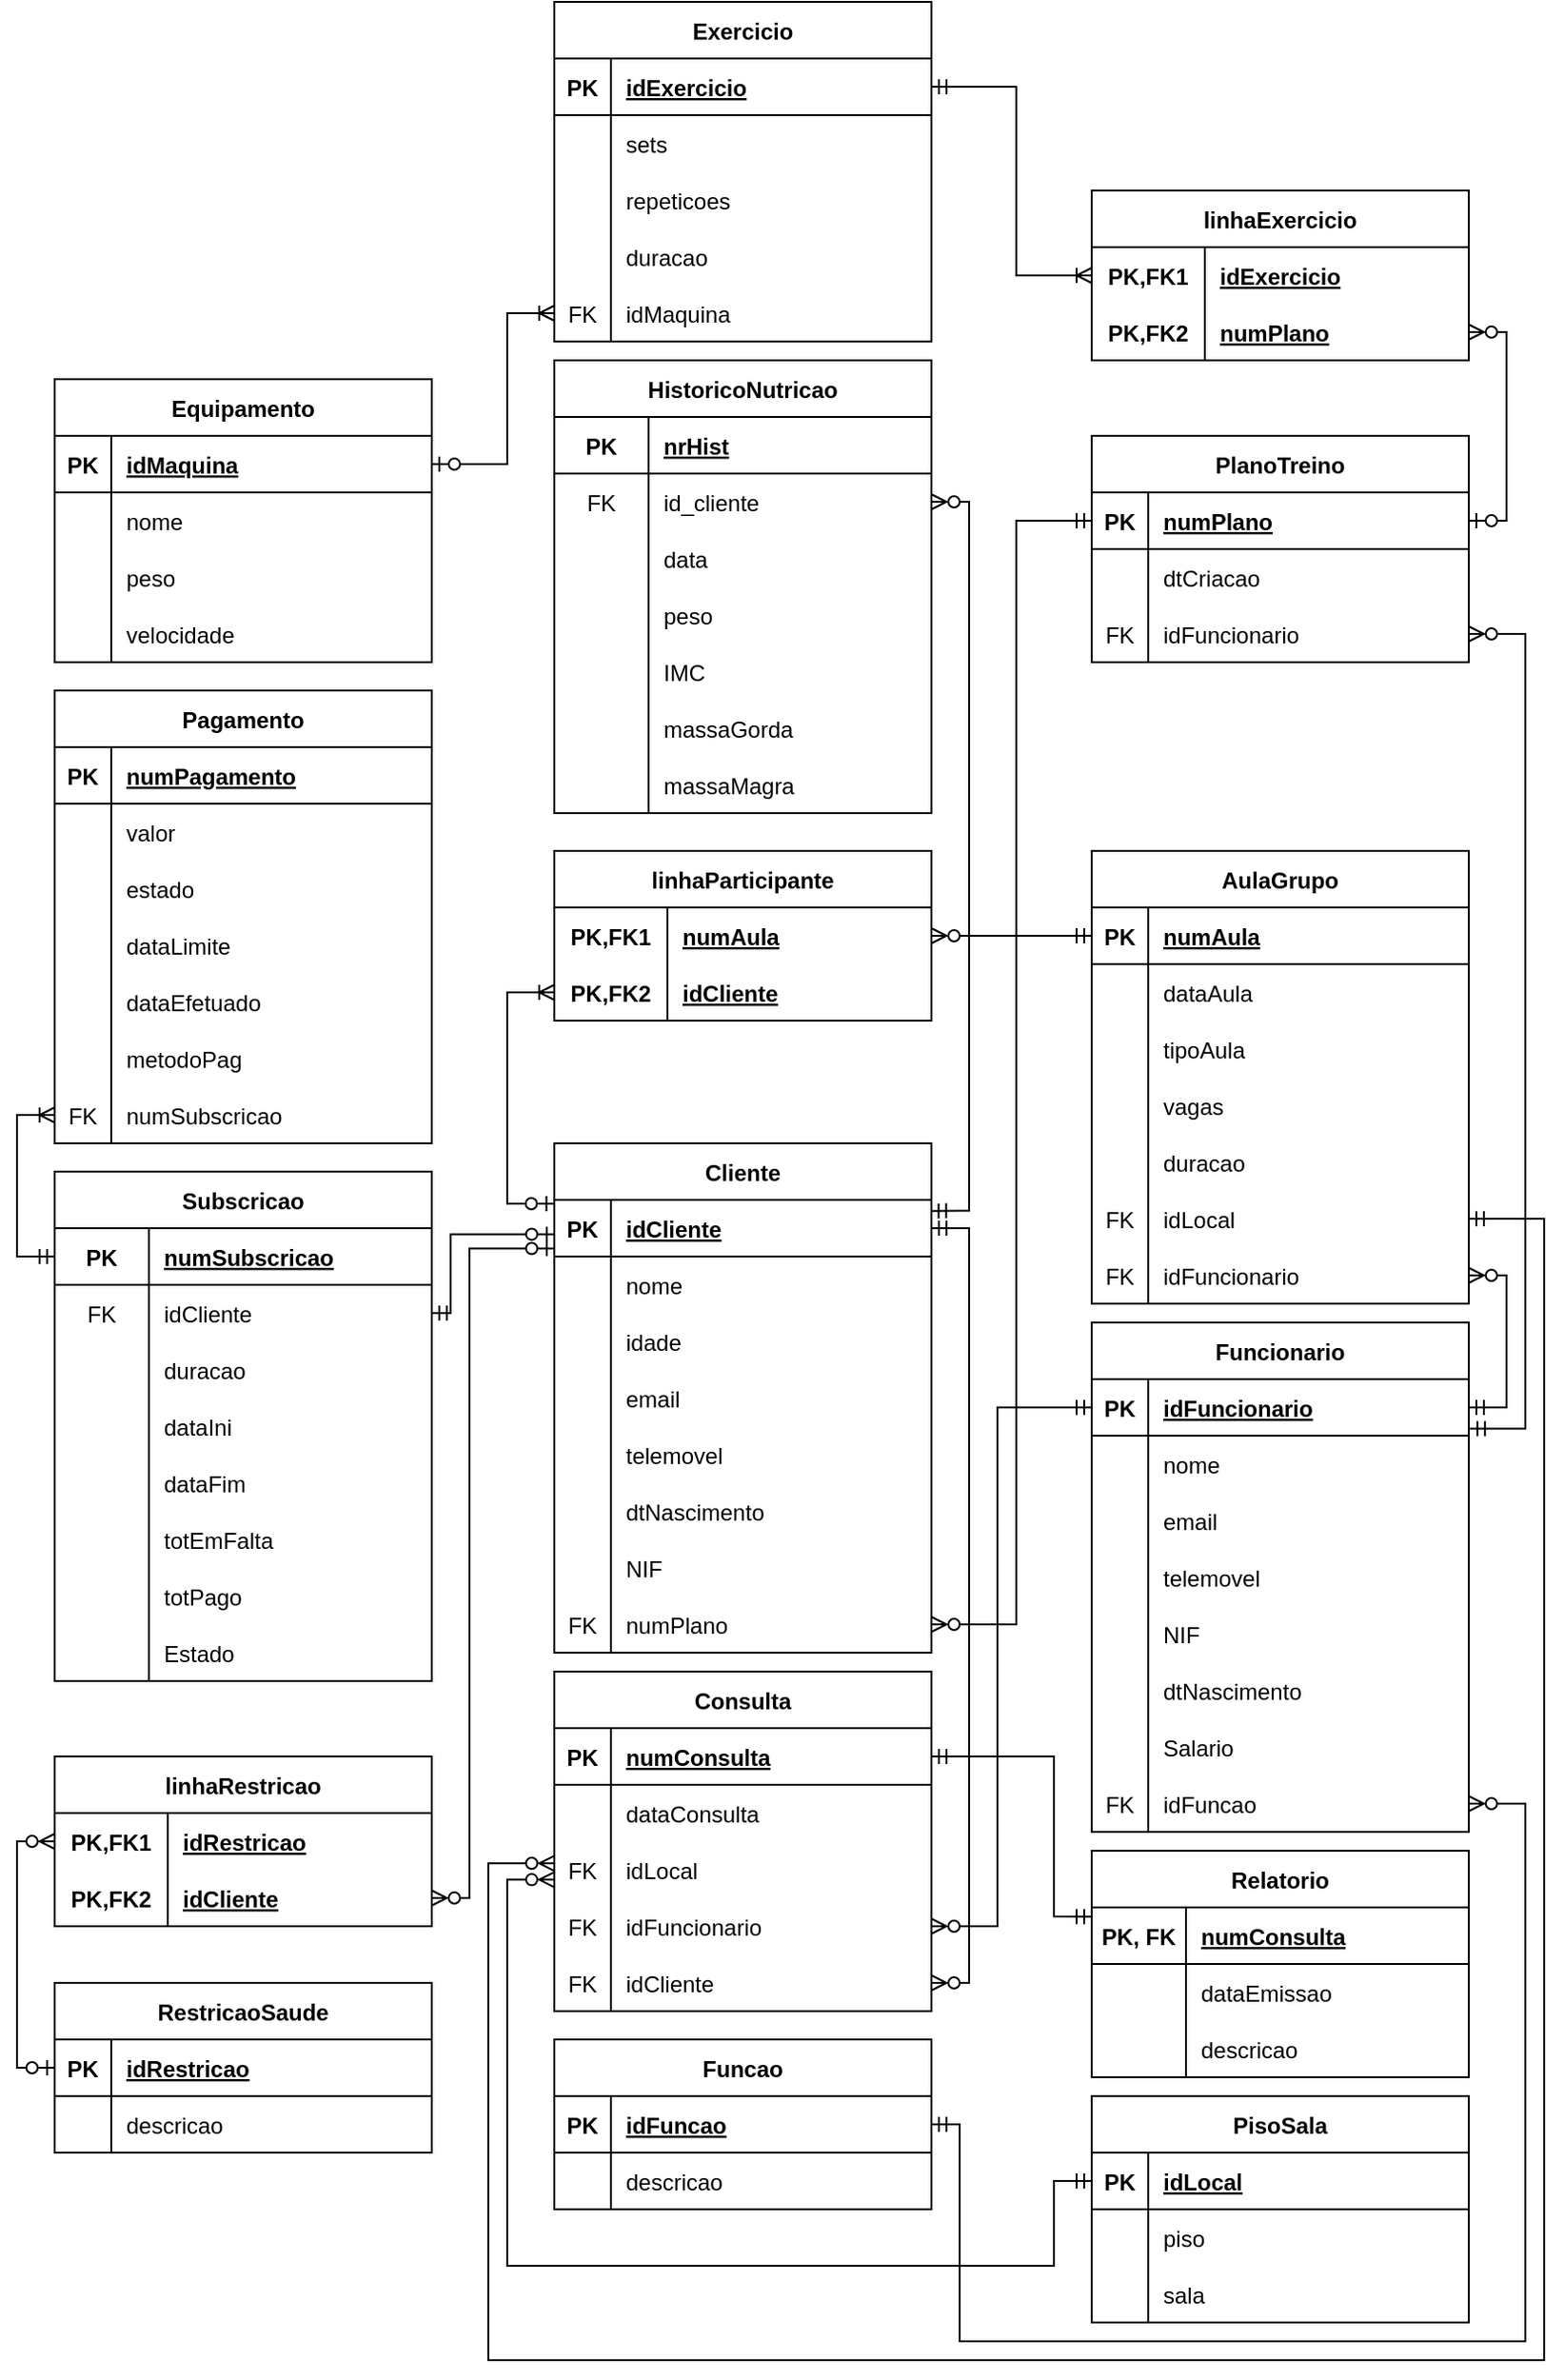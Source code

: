 <mxfile version="20.3.0" type="device"><diagram id="R2lEEEUBdFMjLlhIrx00" name="Page-1"><mxGraphModel dx="3445" dy="2703" grid="1" gridSize="10" guides="1" tooltips="1" connect="1" arrows="1" fold="1" page="1" pageScale="1" pageWidth="850" pageHeight="1100" math="0" shadow="0" extFonts="Permanent Marker^https://fonts.googleapis.com/css?family=Permanent+Marker"><root><mxCell id="0"/><mxCell id="1" parent="0"/><mxCell id="H94dBP9NaQBs-wvvis7C-35" style="edgeStyle=orthogonalEdgeStyle;rounded=0;orthogonalLoop=1;jettySize=auto;html=1;entryX=1;entryY=0.5;entryDx=0;entryDy=0;endArrow=ERzeroToMany;endFill=0;startArrow=ERmandOne;startFill=0;exitX=0.999;exitY=0.194;exitDx=0;exitDy=0;exitPerimeter=0;" parent="1" source="VsO-NffV-NhsEcLxqZYd-2" target="VsO-NffV-NhsEcLxqZYd-122" edge="1"><mxGeometry relative="1" as="geometry"><mxPoint x="-310" y="420" as="sourcePoint"/></mxGeometry></mxCell><mxCell id="H94dBP9NaQBs-wvvis7C-36" style="edgeStyle=orthogonalEdgeStyle;rounded=0;orthogonalLoop=1;jettySize=auto;html=1;exitX=1;exitY=0.5;exitDx=0;exitDy=0;entryX=0;entryY=0.5;entryDx=0;entryDy=0;endArrow=ERmandOne;endFill=0;startArrow=ERzeroToMany;startFill=0;" parent="1" source="VsO-NffV-NhsEcLxqZYd-159" target="VsO-NffV-NhsEcLxqZYd-54" edge="1"><mxGeometry relative="1" as="geometry"><Array as="points"><mxPoint x="-280" y="650"/><mxPoint x="-280" y="65"/></Array></mxGeometry></mxCell><mxCell id="H94dBP9NaQBs-wvvis7C-34" style="edgeStyle=orthogonalEdgeStyle;rounded=0;orthogonalLoop=1;jettySize=auto;html=1;entryX=0;entryY=0.607;entryDx=0;entryDy=0;endArrow=ERzeroToOne;endFill=0;exitX=1;exitY=0.5;exitDx=0;exitDy=0;startArrow=ERmandOne;startFill=0;entryPerimeter=0;" parent="1" source="VsO-NffV-NhsEcLxqZYd-70" target="VsO-NffV-NhsEcLxqZYd-2" edge="1"><mxGeometry relative="1" as="geometry"><Array as="points"><mxPoint x="-580" y="485"/><mxPoint x="-580" y="443"/></Array></mxGeometry></mxCell><mxCell id="H94dBP9NaQBs-wvvis7C-32" style="edgeStyle=orthogonalEdgeStyle;rounded=0;orthogonalLoop=1;jettySize=auto;html=1;exitX=0;exitY=0.5;exitDx=0;exitDy=0;entryX=1;entryY=0.5;entryDx=0;entryDy=0;endArrow=ERzeroToMany;endFill=0;startArrow=ERmandOne;startFill=0;" parent="1" source="VsO-NffV-NhsEcLxqZYd-28" target="VsO-NffV-NhsEcLxqZYd-144" edge="1"><mxGeometry relative="1" as="geometry"><Array as="points"><mxPoint x="-290" y="535"/><mxPoint x="-290" y="810"/></Array></mxGeometry></mxCell><mxCell id="H94dBP9NaQBs-wvvis7C-41" style="edgeStyle=orthogonalEdgeStyle;rounded=0;orthogonalLoop=1;jettySize=auto;html=1;endArrow=ERmandOne;endFill=0;exitX=1;exitY=0.5;exitDx=0;exitDy=0;startArrow=ERzeroToMany;startFill=0;entryX=1.003;entryY=0.873;entryDx=0;entryDy=0;entryPerimeter=0;" parent="1" source="VsO-NffV-NhsEcLxqZYd-63" target="VsO-NffV-NhsEcLxqZYd-28" edge="1"><mxGeometry relative="1" as="geometry"><mxPoint x="-30" y="560" as="targetPoint"/><Array as="points"><mxPoint x="-10" y="125"/><mxPoint x="-10" y="546"/></Array></mxGeometry></mxCell><mxCell id="H94dBP9NaQBs-wvvis7C-42" style="edgeStyle=orthogonalEdgeStyle;rounded=0;orthogonalLoop=1;jettySize=auto;html=1;entryX=1;entryY=0.5;entryDx=0;entryDy=0;endArrow=ERmandOne;endFill=0;startArrow=ERzeroToMany;startFill=0;exitX=1;exitY=0.5;exitDx=0;exitDy=0;" parent="1" source="VsO-NffV-NhsEcLxqZYd-102" target="VsO-NffV-NhsEcLxqZYd-28" edge="1"><mxGeometry relative="1" as="geometry"><Array as="points"><mxPoint x="-20" y="465"/><mxPoint x="-20" y="535"/></Array></mxGeometry></mxCell><mxCell id="VsO-NffV-NhsEcLxqZYd-1" value="Cliente" style="shape=table;startSize=30;container=1;collapsible=1;childLayout=tableLayout;fixedRows=1;rowLines=0;fontStyle=1;align=center;resizeLast=1;" parent="1" vertex="1"><mxGeometry x="-525" y="395" width="200" height="270" as="geometry"/></mxCell><mxCell id="VsO-NffV-NhsEcLxqZYd-2" value="" style="shape=tableRow;horizontal=0;startSize=0;swimlaneHead=0;swimlaneBody=0;fillColor=none;collapsible=0;dropTarget=0;points=[[0,0.5],[1,0.5]];portConstraint=eastwest;top=0;left=0;right=0;bottom=1;" parent="VsO-NffV-NhsEcLxqZYd-1" vertex="1"><mxGeometry y="30" width="200" height="30" as="geometry"/></mxCell><mxCell id="VsO-NffV-NhsEcLxqZYd-3" value="PK" style="shape=partialRectangle;connectable=0;fillColor=none;top=0;left=0;bottom=0;right=0;fontStyle=1;overflow=hidden;" parent="VsO-NffV-NhsEcLxqZYd-2" vertex="1"><mxGeometry width="30" height="30" as="geometry"><mxRectangle width="30" height="30" as="alternateBounds"/></mxGeometry></mxCell><mxCell id="VsO-NffV-NhsEcLxqZYd-4" value="idCliente" style="shape=partialRectangle;connectable=0;fillColor=none;top=0;left=0;bottom=0;right=0;align=left;spacingLeft=6;fontStyle=5;overflow=hidden;" parent="VsO-NffV-NhsEcLxqZYd-2" vertex="1"><mxGeometry x="30" width="170" height="30" as="geometry"><mxRectangle width="170" height="30" as="alternateBounds"/></mxGeometry></mxCell><mxCell id="VsO-NffV-NhsEcLxqZYd-5" value="" style="shape=tableRow;horizontal=0;startSize=0;swimlaneHead=0;swimlaneBody=0;fillColor=none;collapsible=0;dropTarget=0;points=[[0,0.5],[1,0.5]];portConstraint=eastwest;top=0;left=0;right=0;bottom=0;" parent="VsO-NffV-NhsEcLxqZYd-1" vertex="1"><mxGeometry y="60" width="200" height="30" as="geometry"/></mxCell><mxCell id="VsO-NffV-NhsEcLxqZYd-6" value="" style="shape=partialRectangle;connectable=0;fillColor=none;top=0;left=0;bottom=0;right=0;editable=1;overflow=hidden;" parent="VsO-NffV-NhsEcLxqZYd-5" vertex="1"><mxGeometry width="30" height="30" as="geometry"><mxRectangle width="30" height="30" as="alternateBounds"/></mxGeometry></mxCell><mxCell id="VsO-NffV-NhsEcLxqZYd-7" value="nome  " style="shape=partialRectangle;connectable=0;fillColor=none;top=0;left=0;bottom=0;right=0;align=left;spacingLeft=6;overflow=hidden;" parent="VsO-NffV-NhsEcLxqZYd-5" vertex="1"><mxGeometry x="30" width="170" height="30" as="geometry"><mxRectangle width="170" height="30" as="alternateBounds"/></mxGeometry></mxCell><mxCell id="VsO-NffV-NhsEcLxqZYd-8" value="" style="shape=tableRow;horizontal=0;startSize=0;swimlaneHead=0;swimlaneBody=0;fillColor=none;collapsible=0;dropTarget=0;points=[[0,0.5],[1,0.5]];portConstraint=eastwest;top=0;left=0;right=0;bottom=0;" parent="VsO-NffV-NhsEcLxqZYd-1" vertex="1"><mxGeometry y="90" width="200" height="30" as="geometry"/></mxCell><mxCell id="VsO-NffV-NhsEcLxqZYd-9" value="" style="shape=partialRectangle;connectable=0;fillColor=none;top=0;left=0;bottom=0;right=0;editable=1;overflow=hidden;" parent="VsO-NffV-NhsEcLxqZYd-8" vertex="1"><mxGeometry width="30" height="30" as="geometry"><mxRectangle width="30" height="30" as="alternateBounds"/></mxGeometry></mxCell><mxCell id="VsO-NffV-NhsEcLxqZYd-10" value="idade" style="shape=partialRectangle;connectable=0;fillColor=none;top=0;left=0;bottom=0;right=0;align=left;spacingLeft=6;overflow=hidden;" parent="VsO-NffV-NhsEcLxqZYd-8" vertex="1"><mxGeometry x="30" width="170" height="30" as="geometry"><mxRectangle width="170" height="30" as="alternateBounds"/></mxGeometry></mxCell><mxCell id="VsO-NffV-NhsEcLxqZYd-11" value="" style="shape=tableRow;horizontal=0;startSize=0;swimlaneHead=0;swimlaneBody=0;fillColor=none;collapsible=0;dropTarget=0;points=[[0,0.5],[1,0.5]];portConstraint=eastwest;top=0;left=0;right=0;bottom=0;" parent="VsO-NffV-NhsEcLxqZYd-1" vertex="1"><mxGeometry y="120" width="200" height="30" as="geometry"/></mxCell><mxCell id="VsO-NffV-NhsEcLxqZYd-12" value="" style="shape=partialRectangle;connectable=0;fillColor=none;top=0;left=0;bottom=0;right=0;editable=1;overflow=hidden;" parent="VsO-NffV-NhsEcLxqZYd-11" vertex="1"><mxGeometry width="30" height="30" as="geometry"><mxRectangle width="30" height="30" as="alternateBounds"/></mxGeometry></mxCell><mxCell id="VsO-NffV-NhsEcLxqZYd-13" value="email" style="shape=partialRectangle;connectable=0;fillColor=none;top=0;left=0;bottom=0;right=0;align=left;spacingLeft=6;overflow=hidden;" parent="VsO-NffV-NhsEcLxqZYd-11" vertex="1"><mxGeometry x="30" width="170" height="30" as="geometry"><mxRectangle width="170" height="30" as="alternateBounds"/></mxGeometry></mxCell><mxCell id="VsO-NffV-NhsEcLxqZYd-150" value="" style="shape=tableRow;horizontal=0;startSize=0;swimlaneHead=0;swimlaneBody=0;fillColor=none;collapsible=0;dropTarget=0;points=[[0,0.5],[1,0.5]];portConstraint=eastwest;top=0;left=0;right=0;bottom=0;" parent="VsO-NffV-NhsEcLxqZYd-1" vertex="1"><mxGeometry y="150" width="200" height="30" as="geometry"/></mxCell><mxCell id="VsO-NffV-NhsEcLxqZYd-151" value="" style="shape=partialRectangle;connectable=0;fillColor=none;top=0;left=0;bottom=0;right=0;editable=1;overflow=hidden;" parent="VsO-NffV-NhsEcLxqZYd-150" vertex="1"><mxGeometry width="30" height="30" as="geometry"><mxRectangle width="30" height="30" as="alternateBounds"/></mxGeometry></mxCell><mxCell id="VsO-NffV-NhsEcLxqZYd-152" value="telemovel" style="shape=partialRectangle;connectable=0;fillColor=none;top=0;left=0;bottom=0;right=0;align=left;spacingLeft=6;overflow=hidden;" parent="VsO-NffV-NhsEcLxqZYd-150" vertex="1"><mxGeometry x="30" width="170" height="30" as="geometry"><mxRectangle width="170" height="30" as="alternateBounds"/></mxGeometry></mxCell><mxCell id="VsO-NffV-NhsEcLxqZYd-156" value="" style="shape=tableRow;horizontal=0;startSize=0;swimlaneHead=0;swimlaneBody=0;fillColor=none;collapsible=0;dropTarget=0;points=[[0,0.5],[1,0.5]];portConstraint=eastwest;top=0;left=0;right=0;bottom=0;" parent="VsO-NffV-NhsEcLxqZYd-1" vertex="1"><mxGeometry y="180" width="200" height="30" as="geometry"/></mxCell><mxCell id="VsO-NffV-NhsEcLxqZYd-157" value="" style="shape=partialRectangle;connectable=0;fillColor=none;top=0;left=0;bottom=0;right=0;editable=1;overflow=hidden;" parent="VsO-NffV-NhsEcLxqZYd-156" vertex="1"><mxGeometry width="30" height="30" as="geometry"><mxRectangle width="30" height="30" as="alternateBounds"/></mxGeometry></mxCell><mxCell id="VsO-NffV-NhsEcLxqZYd-158" value="dtNascimento" style="shape=partialRectangle;connectable=0;fillColor=none;top=0;left=0;bottom=0;right=0;align=left;spacingLeft=6;overflow=hidden;" parent="VsO-NffV-NhsEcLxqZYd-156" vertex="1"><mxGeometry x="30" width="170" height="30" as="geometry"><mxRectangle width="170" height="30" as="alternateBounds"/></mxGeometry></mxCell><mxCell id="VsO-NffV-NhsEcLxqZYd-153" value="" style="shape=tableRow;horizontal=0;startSize=0;swimlaneHead=0;swimlaneBody=0;fillColor=none;collapsible=0;dropTarget=0;points=[[0,0.5],[1,0.5]];portConstraint=eastwest;top=0;left=0;right=0;bottom=0;" parent="VsO-NffV-NhsEcLxqZYd-1" vertex="1"><mxGeometry y="210" width="200" height="30" as="geometry"/></mxCell><mxCell id="VsO-NffV-NhsEcLxqZYd-154" value="" style="shape=partialRectangle;connectable=0;fillColor=none;top=0;left=0;bottom=0;right=0;editable=1;overflow=hidden;" parent="VsO-NffV-NhsEcLxqZYd-153" vertex="1"><mxGeometry width="30" height="30" as="geometry"><mxRectangle width="30" height="30" as="alternateBounds"/></mxGeometry></mxCell><mxCell id="VsO-NffV-NhsEcLxqZYd-155" value="NIF" style="shape=partialRectangle;connectable=0;fillColor=none;top=0;left=0;bottom=0;right=0;align=left;spacingLeft=6;overflow=hidden;" parent="VsO-NffV-NhsEcLxqZYd-153" vertex="1"><mxGeometry x="30" width="170" height="30" as="geometry"><mxRectangle width="170" height="30" as="alternateBounds"/></mxGeometry></mxCell><mxCell id="VsO-NffV-NhsEcLxqZYd-159" value="" style="shape=tableRow;horizontal=0;startSize=0;swimlaneHead=0;swimlaneBody=0;fillColor=none;collapsible=0;dropTarget=0;points=[[0,0.5],[1,0.5]];portConstraint=eastwest;top=0;left=0;right=0;bottom=0;" parent="VsO-NffV-NhsEcLxqZYd-1" vertex="1"><mxGeometry y="240" width="200" height="30" as="geometry"/></mxCell><mxCell id="VsO-NffV-NhsEcLxqZYd-160" value="FK" style="shape=partialRectangle;connectable=0;fillColor=none;top=0;left=0;bottom=0;right=0;editable=1;overflow=hidden;" parent="VsO-NffV-NhsEcLxqZYd-159" vertex="1"><mxGeometry width="30" height="30" as="geometry"><mxRectangle width="30" height="30" as="alternateBounds"/></mxGeometry></mxCell><mxCell id="VsO-NffV-NhsEcLxqZYd-161" value="numPlano" style="shape=partialRectangle;connectable=0;fillColor=none;top=0;left=0;bottom=0;right=0;align=left;spacingLeft=6;overflow=hidden;" parent="VsO-NffV-NhsEcLxqZYd-159" vertex="1"><mxGeometry x="30" width="170" height="30" as="geometry"><mxRectangle width="170" height="30" as="alternateBounds"/></mxGeometry></mxCell><mxCell id="VsO-NffV-NhsEcLxqZYd-14" value="linhaRestricao" style="shape=table;startSize=30;container=1;collapsible=1;childLayout=tableLayout;fixedRows=1;rowLines=0;fontStyle=1;align=center;resizeLast=1;" parent="1" vertex="1"><mxGeometry x="-790.01" y="720" width="200" height="90" as="geometry"/></mxCell><mxCell id="VsO-NffV-NhsEcLxqZYd-15" value="" style="shape=tableRow;horizontal=0;startSize=0;swimlaneHead=0;swimlaneBody=0;fillColor=none;collapsible=0;dropTarget=0;points=[[0,0.5],[1,0.5]];portConstraint=eastwest;top=0;left=0;right=0;bottom=0;" parent="VsO-NffV-NhsEcLxqZYd-14" vertex="1"><mxGeometry y="30" width="200" height="30" as="geometry"/></mxCell><mxCell id="VsO-NffV-NhsEcLxqZYd-16" value="PK,FK1" style="shape=partialRectangle;connectable=0;fillColor=none;top=0;left=0;bottom=0;right=0;fontStyle=1;overflow=hidden;" parent="VsO-NffV-NhsEcLxqZYd-15" vertex="1"><mxGeometry width="60" height="30" as="geometry"><mxRectangle width="60" height="30" as="alternateBounds"/></mxGeometry></mxCell><mxCell id="VsO-NffV-NhsEcLxqZYd-17" value="idRestricao" style="shape=partialRectangle;connectable=0;fillColor=none;top=0;left=0;bottom=0;right=0;align=left;spacingLeft=6;fontStyle=5;overflow=hidden;" parent="VsO-NffV-NhsEcLxqZYd-15" vertex="1"><mxGeometry x="60" width="140" height="30" as="geometry"><mxRectangle width="140" height="30" as="alternateBounds"/></mxGeometry></mxCell><mxCell id="VsO-NffV-NhsEcLxqZYd-18" value="" style="shape=tableRow;horizontal=0;startSize=0;swimlaneHead=0;swimlaneBody=0;fillColor=none;collapsible=0;dropTarget=0;points=[[0,0.5],[1,0.5]];portConstraint=eastwest;top=0;left=0;right=0;bottom=1;" parent="VsO-NffV-NhsEcLxqZYd-14" vertex="1"><mxGeometry y="60" width="200" height="30" as="geometry"/></mxCell><mxCell id="VsO-NffV-NhsEcLxqZYd-19" value="PK,FK2" style="shape=partialRectangle;connectable=0;fillColor=none;top=0;left=0;bottom=0;right=0;fontStyle=1;overflow=hidden;" parent="VsO-NffV-NhsEcLxqZYd-18" vertex="1"><mxGeometry width="60" height="30" as="geometry"><mxRectangle width="60" height="30" as="alternateBounds"/></mxGeometry></mxCell><mxCell id="VsO-NffV-NhsEcLxqZYd-20" value="idCliente" style="shape=partialRectangle;connectable=0;fillColor=none;top=0;left=0;bottom=0;right=0;align=left;spacingLeft=6;fontStyle=5;overflow=hidden;" parent="VsO-NffV-NhsEcLxqZYd-18" vertex="1"><mxGeometry x="60" width="140" height="30" as="geometry"><mxRectangle width="140" height="30" as="alternateBounds"/></mxGeometry></mxCell><mxCell id="VsO-NffV-NhsEcLxqZYd-27" value="Funcionario" style="shape=table;startSize=30;container=1;collapsible=1;childLayout=tableLayout;fixedRows=1;rowLines=0;fontStyle=1;align=center;resizeLast=1;" parent="1" vertex="1"><mxGeometry x="-240" y="490" width="200" height="270" as="geometry"/></mxCell><mxCell id="VsO-NffV-NhsEcLxqZYd-28" value="" style="shape=tableRow;horizontal=0;startSize=0;swimlaneHead=0;swimlaneBody=0;fillColor=none;collapsible=0;dropTarget=0;points=[[0,0.5],[1,0.5]];portConstraint=eastwest;top=0;left=0;right=0;bottom=1;" parent="VsO-NffV-NhsEcLxqZYd-27" vertex="1"><mxGeometry y="30" width="200" height="30" as="geometry"/></mxCell><mxCell id="VsO-NffV-NhsEcLxqZYd-29" value="PK" style="shape=partialRectangle;connectable=0;fillColor=none;top=0;left=0;bottom=0;right=0;fontStyle=1;overflow=hidden;" parent="VsO-NffV-NhsEcLxqZYd-28" vertex="1"><mxGeometry width="30" height="30" as="geometry"><mxRectangle width="30" height="30" as="alternateBounds"/></mxGeometry></mxCell><mxCell id="VsO-NffV-NhsEcLxqZYd-30" value="idFuncionario" style="shape=partialRectangle;connectable=0;fillColor=none;top=0;left=0;bottom=0;right=0;align=left;spacingLeft=6;fontStyle=5;overflow=hidden;" parent="VsO-NffV-NhsEcLxqZYd-28" vertex="1"><mxGeometry x="30" width="170" height="30" as="geometry"><mxRectangle width="170" height="30" as="alternateBounds"/></mxGeometry></mxCell><mxCell id="VsO-NffV-NhsEcLxqZYd-34" value="" style="shape=tableRow;horizontal=0;startSize=0;swimlaneHead=0;swimlaneBody=0;fillColor=none;collapsible=0;dropTarget=0;points=[[0,0.5],[1,0.5]];portConstraint=eastwest;top=0;left=0;right=0;bottom=0;" parent="VsO-NffV-NhsEcLxqZYd-27" vertex="1"><mxGeometry y="60" width="200" height="30" as="geometry"/></mxCell><mxCell id="VsO-NffV-NhsEcLxqZYd-35" value="" style="shape=partialRectangle;connectable=0;fillColor=none;top=0;left=0;bottom=0;right=0;editable=1;overflow=hidden;" parent="VsO-NffV-NhsEcLxqZYd-34" vertex="1"><mxGeometry width="30" height="30" as="geometry"><mxRectangle width="30" height="30" as="alternateBounds"/></mxGeometry></mxCell><mxCell id="VsO-NffV-NhsEcLxqZYd-36" value="nome" style="shape=partialRectangle;connectable=0;fillColor=none;top=0;left=0;bottom=0;right=0;align=left;spacingLeft=6;overflow=hidden;" parent="VsO-NffV-NhsEcLxqZYd-34" vertex="1"><mxGeometry x="30" width="170" height="30" as="geometry"><mxRectangle width="170" height="30" as="alternateBounds"/></mxGeometry></mxCell><mxCell id="VsO-NffV-NhsEcLxqZYd-37" value="" style="shape=tableRow;horizontal=0;startSize=0;swimlaneHead=0;swimlaneBody=0;fillColor=none;collapsible=0;dropTarget=0;points=[[0,0.5],[1,0.5]];portConstraint=eastwest;top=0;left=0;right=0;bottom=0;" parent="VsO-NffV-NhsEcLxqZYd-27" vertex="1"><mxGeometry y="90" width="200" height="30" as="geometry"/></mxCell><mxCell id="VsO-NffV-NhsEcLxqZYd-38" value="" style="shape=partialRectangle;connectable=0;fillColor=none;top=0;left=0;bottom=0;right=0;editable=1;overflow=hidden;" parent="VsO-NffV-NhsEcLxqZYd-37" vertex="1"><mxGeometry width="30" height="30" as="geometry"><mxRectangle width="30" height="30" as="alternateBounds"/></mxGeometry></mxCell><mxCell id="VsO-NffV-NhsEcLxqZYd-39" value="email" style="shape=partialRectangle;connectable=0;fillColor=none;top=0;left=0;bottom=0;right=0;align=left;spacingLeft=6;overflow=hidden;" parent="VsO-NffV-NhsEcLxqZYd-37" vertex="1"><mxGeometry x="30" width="170" height="30" as="geometry"><mxRectangle width="170" height="30" as="alternateBounds"/></mxGeometry></mxCell><mxCell id="VsO-NffV-NhsEcLxqZYd-162" value="" style="shape=tableRow;horizontal=0;startSize=0;swimlaneHead=0;swimlaneBody=0;fillColor=none;collapsible=0;dropTarget=0;points=[[0,0.5],[1,0.5]];portConstraint=eastwest;top=0;left=0;right=0;bottom=0;" parent="VsO-NffV-NhsEcLxqZYd-27" vertex="1"><mxGeometry y="120" width="200" height="30" as="geometry"/></mxCell><mxCell id="VsO-NffV-NhsEcLxqZYd-163" value="" style="shape=partialRectangle;connectable=0;fillColor=none;top=0;left=0;bottom=0;right=0;editable=1;overflow=hidden;" parent="VsO-NffV-NhsEcLxqZYd-162" vertex="1"><mxGeometry width="30" height="30" as="geometry"><mxRectangle width="30" height="30" as="alternateBounds"/></mxGeometry></mxCell><mxCell id="VsO-NffV-NhsEcLxqZYd-164" value="telemovel" style="shape=partialRectangle;connectable=0;fillColor=none;top=0;left=0;bottom=0;right=0;align=left;spacingLeft=6;overflow=hidden;" parent="VsO-NffV-NhsEcLxqZYd-162" vertex="1"><mxGeometry x="30" width="170" height="30" as="geometry"><mxRectangle width="170" height="30" as="alternateBounds"/></mxGeometry></mxCell><mxCell id="VsO-NffV-NhsEcLxqZYd-165" value="" style="shape=tableRow;horizontal=0;startSize=0;swimlaneHead=0;swimlaneBody=0;fillColor=none;collapsible=0;dropTarget=0;points=[[0,0.5],[1,0.5]];portConstraint=eastwest;top=0;left=0;right=0;bottom=0;" parent="VsO-NffV-NhsEcLxqZYd-27" vertex="1"><mxGeometry y="150" width="200" height="30" as="geometry"/></mxCell><mxCell id="VsO-NffV-NhsEcLxqZYd-166" value="" style="shape=partialRectangle;connectable=0;fillColor=none;top=0;left=0;bottom=0;right=0;editable=1;overflow=hidden;" parent="VsO-NffV-NhsEcLxqZYd-165" vertex="1"><mxGeometry width="30" height="30" as="geometry"><mxRectangle width="30" height="30" as="alternateBounds"/></mxGeometry></mxCell><mxCell id="VsO-NffV-NhsEcLxqZYd-167" value="NIF" style="shape=partialRectangle;connectable=0;fillColor=none;top=0;left=0;bottom=0;right=0;align=left;spacingLeft=6;overflow=hidden;" parent="VsO-NffV-NhsEcLxqZYd-165" vertex="1"><mxGeometry x="30" width="170" height="30" as="geometry"><mxRectangle width="170" height="30" as="alternateBounds"/></mxGeometry></mxCell><mxCell id="VsO-NffV-NhsEcLxqZYd-168" value="" style="shape=tableRow;horizontal=0;startSize=0;swimlaneHead=0;swimlaneBody=0;fillColor=none;collapsible=0;dropTarget=0;points=[[0,0.5],[1,0.5]];portConstraint=eastwest;top=0;left=0;right=0;bottom=0;" parent="VsO-NffV-NhsEcLxqZYd-27" vertex="1"><mxGeometry y="180" width="200" height="30" as="geometry"/></mxCell><mxCell id="VsO-NffV-NhsEcLxqZYd-169" value="" style="shape=partialRectangle;connectable=0;fillColor=none;top=0;left=0;bottom=0;right=0;editable=1;overflow=hidden;" parent="VsO-NffV-NhsEcLxqZYd-168" vertex="1"><mxGeometry width="30" height="30" as="geometry"><mxRectangle width="30" height="30" as="alternateBounds"/></mxGeometry></mxCell><mxCell id="VsO-NffV-NhsEcLxqZYd-170" value="dtNascimento" style="shape=partialRectangle;connectable=0;fillColor=none;top=0;left=0;bottom=0;right=0;align=left;spacingLeft=6;overflow=hidden;" parent="VsO-NffV-NhsEcLxqZYd-168" vertex="1"><mxGeometry x="30" width="170" height="30" as="geometry"><mxRectangle width="170" height="30" as="alternateBounds"/></mxGeometry></mxCell><mxCell id="VsO-NffV-NhsEcLxqZYd-171" value="" style="shape=tableRow;horizontal=0;startSize=0;swimlaneHead=0;swimlaneBody=0;fillColor=none;collapsible=0;dropTarget=0;points=[[0,0.5],[1,0.5]];portConstraint=eastwest;top=0;left=0;right=0;bottom=0;" parent="VsO-NffV-NhsEcLxqZYd-27" vertex="1"><mxGeometry y="210" width="200" height="30" as="geometry"/></mxCell><mxCell id="VsO-NffV-NhsEcLxqZYd-172" value="" style="shape=partialRectangle;connectable=0;fillColor=none;top=0;left=0;bottom=0;right=0;editable=1;overflow=hidden;" parent="VsO-NffV-NhsEcLxqZYd-171" vertex="1"><mxGeometry width="30" height="30" as="geometry"><mxRectangle width="30" height="30" as="alternateBounds"/></mxGeometry></mxCell><mxCell id="VsO-NffV-NhsEcLxqZYd-173" value="Salario" style="shape=partialRectangle;connectable=0;fillColor=none;top=0;left=0;bottom=0;right=0;align=left;spacingLeft=6;overflow=hidden;" parent="VsO-NffV-NhsEcLxqZYd-171" vertex="1"><mxGeometry x="30" width="170" height="30" as="geometry"><mxRectangle width="170" height="30" as="alternateBounds"/></mxGeometry></mxCell><mxCell id="VsO-NffV-NhsEcLxqZYd-31" value="" style="shape=tableRow;horizontal=0;startSize=0;swimlaneHead=0;swimlaneBody=0;fillColor=none;collapsible=0;dropTarget=0;points=[[0,0.5],[1,0.5]];portConstraint=eastwest;top=0;left=0;right=0;bottom=0;" parent="VsO-NffV-NhsEcLxqZYd-27" vertex="1"><mxGeometry y="240" width="200" height="30" as="geometry"/></mxCell><mxCell id="VsO-NffV-NhsEcLxqZYd-32" value="FK" style="shape=partialRectangle;connectable=0;fillColor=none;top=0;left=0;bottom=0;right=0;editable=1;overflow=hidden;" parent="VsO-NffV-NhsEcLxqZYd-31" vertex="1"><mxGeometry width="30" height="30" as="geometry"><mxRectangle width="30" height="30" as="alternateBounds"/></mxGeometry></mxCell><mxCell id="VsO-NffV-NhsEcLxqZYd-33" value="idFuncao" style="shape=partialRectangle;connectable=0;fillColor=none;top=0;left=0;bottom=0;right=0;align=left;spacingLeft=6;overflow=hidden;" parent="VsO-NffV-NhsEcLxqZYd-31" vertex="1"><mxGeometry x="30" width="170" height="30" as="geometry"><mxRectangle width="170" height="30" as="alternateBounds"/></mxGeometry></mxCell><mxCell id="VsO-NffV-NhsEcLxqZYd-40" value="RestricaoSaude" style="shape=table;startSize=30;container=1;collapsible=1;childLayout=tableLayout;fixedRows=1;rowLines=0;fontStyle=1;align=center;resizeLast=1;" parent="1" vertex="1"><mxGeometry x="-790.01" y="840" width="200" height="90" as="geometry"/></mxCell><mxCell id="VsO-NffV-NhsEcLxqZYd-41" value="" style="shape=tableRow;horizontal=0;startSize=0;swimlaneHead=0;swimlaneBody=0;fillColor=none;collapsible=0;dropTarget=0;points=[[0,0.5],[1,0.5]];portConstraint=eastwest;top=0;left=0;right=0;bottom=1;" parent="VsO-NffV-NhsEcLxqZYd-40" vertex="1"><mxGeometry y="30" width="200" height="30" as="geometry"/></mxCell><mxCell id="VsO-NffV-NhsEcLxqZYd-42" value="PK" style="shape=partialRectangle;connectable=0;fillColor=none;top=0;left=0;bottom=0;right=0;fontStyle=1;overflow=hidden;" parent="VsO-NffV-NhsEcLxqZYd-41" vertex="1"><mxGeometry width="30" height="30" as="geometry"><mxRectangle width="30" height="30" as="alternateBounds"/></mxGeometry></mxCell><mxCell id="VsO-NffV-NhsEcLxqZYd-43" value="idRestricao" style="shape=partialRectangle;connectable=0;fillColor=none;top=0;left=0;bottom=0;right=0;align=left;spacingLeft=6;fontStyle=5;overflow=hidden;" parent="VsO-NffV-NhsEcLxqZYd-41" vertex="1"><mxGeometry x="30" width="170" height="30" as="geometry"><mxRectangle width="170" height="30" as="alternateBounds"/></mxGeometry></mxCell><mxCell id="VsO-NffV-NhsEcLxqZYd-44" value="" style="shape=tableRow;horizontal=0;startSize=0;swimlaneHead=0;swimlaneBody=0;fillColor=none;collapsible=0;dropTarget=0;points=[[0,0.5],[1,0.5]];portConstraint=eastwest;top=0;left=0;right=0;bottom=0;" parent="VsO-NffV-NhsEcLxqZYd-40" vertex="1"><mxGeometry y="60" width="200" height="30" as="geometry"/></mxCell><mxCell id="VsO-NffV-NhsEcLxqZYd-45" value="" style="shape=partialRectangle;connectable=0;fillColor=none;top=0;left=0;bottom=0;right=0;editable=1;overflow=hidden;" parent="VsO-NffV-NhsEcLxqZYd-44" vertex="1"><mxGeometry width="30" height="30" as="geometry"><mxRectangle width="30" height="30" as="alternateBounds"/></mxGeometry></mxCell><mxCell id="VsO-NffV-NhsEcLxqZYd-46" value="descricao" style="shape=partialRectangle;connectable=0;fillColor=none;top=0;left=0;bottom=0;right=0;align=left;spacingLeft=6;overflow=hidden;" parent="VsO-NffV-NhsEcLxqZYd-44" vertex="1"><mxGeometry x="30" width="170" height="30" as="geometry"><mxRectangle width="170" height="30" as="alternateBounds"/></mxGeometry></mxCell><mxCell id="VsO-NffV-NhsEcLxqZYd-53" value="PlanoTreino" style="shape=table;startSize=30;container=1;collapsible=1;childLayout=tableLayout;fixedRows=1;rowLines=0;fontStyle=1;align=center;resizeLast=1;" parent="1" vertex="1"><mxGeometry x="-240" y="20" width="200" height="120" as="geometry"/></mxCell><mxCell id="VsO-NffV-NhsEcLxqZYd-54" value="" style="shape=tableRow;horizontal=0;startSize=0;swimlaneHead=0;swimlaneBody=0;fillColor=none;collapsible=0;dropTarget=0;points=[[0,0.5],[1,0.5]];portConstraint=eastwest;top=0;left=0;right=0;bottom=1;" parent="VsO-NffV-NhsEcLxqZYd-53" vertex="1"><mxGeometry y="30" width="200" height="30" as="geometry"/></mxCell><mxCell id="VsO-NffV-NhsEcLxqZYd-55" value="PK" style="shape=partialRectangle;connectable=0;fillColor=none;top=0;left=0;bottom=0;right=0;fontStyle=1;overflow=hidden;" parent="VsO-NffV-NhsEcLxqZYd-54" vertex="1"><mxGeometry width="30" height="30" as="geometry"><mxRectangle width="30" height="30" as="alternateBounds"/></mxGeometry></mxCell><mxCell id="VsO-NffV-NhsEcLxqZYd-56" value="numPlano" style="shape=partialRectangle;connectable=0;fillColor=none;top=0;left=0;bottom=0;right=0;align=left;spacingLeft=6;fontStyle=5;overflow=hidden;" parent="VsO-NffV-NhsEcLxqZYd-54" vertex="1"><mxGeometry x="30" width="170" height="30" as="geometry"><mxRectangle width="170" height="30" as="alternateBounds"/></mxGeometry></mxCell><mxCell id="VsO-NffV-NhsEcLxqZYd-57" value="" style="shape=tableRow;horizontal=0;startSize=0;swimlaneHead=0;swimlaneBody=0;fillColor=none;collapsible=0;dropTarget=0;points=[[0,0.5],[1,0.5]];portConstraint=eastwest;top=0;left=0;right=0;bottom=0;" parent="VsO-NffV-NhsEcLxqZYd-53" vertex="1"><mxGeometry y="60" width="200" height="30" as="geometry"/></mxCell><mxCell id="VsO-NffV-NhsEcLxqZYd-58" value="" style="shape=partialRectangle;connectable=0;fillColor=none;top=0;left=0;bottom=0;right=0;editable=1;overflow=hidden;" parent="VsO-NffV-NhsEcLxqZYd-57" vertex="1"><mxGeometry width="30" height="30" as="geometry"><mxRectangle width="30" height="30" as="alternateBounds"/></mxGeometry></mxCell><mxCell id="VsO-NffV-NhsEcLxqZYd-59" value="dtCriacao" style="shape=partialRectangle;connectable=0;fillColor=none;top=0;left=0;bottom=0;right=0;align=left;spacingLeft=6;overflow=hidden;" parent="VsO-NffV-NhsEcLxqZYd-57" vertex="1"><mxGeometry x="30" width="170" height="30" as="geometry"><mxRectangle width="170" height="30" as="alternateBounds"/></mxGeometry></mxCell><mxCell id="VsO-NffV-NhsEcLxqZYd-63" value="" style="shape=tableRow;horizontal=0;startSize=0;swimlaneHead=0;swimlaneBody=0;fillColor=none;collapsible=0;dropTarget=0;points=[[0,0.5],[1,0.5]];portConstraint=eastwest;top=0;left=0;right=0;bottom=0;" parent="VsO-NffV-NhsEcLxqZYd-53" vertex="1"><mxGeometry y="90" width="200" height="30" as="geometry"/></mxCell><mxCell id="VsO-NffV-NhsEcLxqZYd-64" value="FK" style="shape=partialRectangle;connectable=0;fillColor=none;top=0;left=0;bottom=0;right=0;editable=1;overflow=hidden;" parent="VsO-NffV-NhsEcLxqZYd-63" vertex="1"><mxGeometry width="30" height="30" as="geometry"><mxRectangle width="30" height="30" as="alternateBounds"/></mxGeometry></mxCell><mxCell id="VsO-NffV-NhsEcLxqZYd-65" value="idFuncionario" style="shape=partialRectangle;connectable=0;fillColor=none;top=0;left=0;bottom=0;right=0;align=left;spacingLeft=6;overflow=hidden;" parent="VsO-NffV-NhsEcLxqZYd-63" vertex="1"><mxGeometry x="30" width="170" height="30" as="geometry"><mxRectangle width="170" height="30" as="alternateBounds"/></mxGeometry></mxCell><mxCell id="VsO-NffV-NhsEcLxqZYd-66" value="Subscricao" style="shape=table;startSize=30;container=1;collapsible=1;childLayout=tableLayout;fixedRows=1;rowLines=0;fontStyle=1;align=center;resizeLast=1;" parent="1" vertex="1"><mxGeometry x="-790.01" y="410" width="200" height="270" as="geometry"/></mxCell><mxCell id="VsO-NffV-NhsEcLxqZYd-67" value="" style="shape=tableRow;horizontal=0;startSize=0;swimlaneHead=0;swimlaneBody=0;fillColor=none;collapsible=0;dropTarget=0;points=[[0,0.5],[1,0.5]];portConstraint=eastwest;top=0;left=0;right=0;bottom=1;" parent="VsO-NffV-NhsEcLxqZYd-66" vertex="1"><mxGeometry y="30" width="200" height="30" as="geometry"/></mxCell><mxCell id="VsO-NffV-NhsEcLxqZYd-68" value="PK" style="shape=partialRectangle;connectable=0;fillColor=none;top=0;left=0;bottom=0;right=0;fontStyle=1;overflow=hidden;" parent="VsO-NffV-NhsEcLxqZYd-67" vertex="1"><mxGeometry width="50" height="30" as="geometry"><mxRectangle width="50" height="30" as="alternateBounds"/></mxGeometry></mxCell><mxCell id="VsO-NffV-NhsEcLxqZYd-69" value="numSubscricao" style="shape=partialRectangle;connectable=0;fillColor=none;top=0;left=0;bottom=0;right=0;align=left;spacingLeft=6;fontStyle=5;overflow=hidden;" parent="VsO-NffV-NhsEcLxqZYd-67" vertex="1"><mxGeometry x="50" width="150" height="30" as="geometry"><mxRectangle width="150" height="30" as="alternateBounds"/></mxGeometry></mxCell><mxCell id="VsO-NffV-NhsEcLxqZYd-70" value="" style="shape=tableRow;horizontal=0;startSize=0;swimlaneHead=0;swimlaneBody=0;fillColor=none;collapsible=0;dropTarget=0;points=[[0,0.5],[1,0.5]];portConstraint=eastwest;top=0;left=0;right=0;bottom=0;" parent="VsO-NffV-NhsEcLxqZYd-66" vertex="1"><mxGeometry y="60" width="200" height="30" as="geometry"/></mxCell><mxCell id="VsO-NffV-NhsEcLxqZYd-71" value="FK" style="shape=partialRectangle;connectable=0;fillColor=none;top=0;left=0;bottom=0;right=0;editable=1;overflow=hidden;" parent="VsO-NffV-NhsEcLxqZYd-70" vertex="1"><mxGeometry width="50" height="30" as="geometry"><mxRectangle width="50" height="30" as="alternateBounds"/></mxGeometry></mxCell><mxCell id="VsO-NffV-NhsEcLxqZYd-72" value="idCliente" style="shape=partialRectangle;connectable=0;fillColor=none;top=0;left=0;bottom=0;right=0;align=left;spacingLeft=6;overflow=hidden;" parent="VsO-NffV-NhsEcLxqZYd-70" vertex="1"><mxGeometry x="50" width="150" height="30" as="geometry"><mxRectangle width="150" height="30" as="alternateBounds"/></mxGeometry></mxCell><mxCell id="VsO-NffV-NhsEcLxqZYd-73" value="" style="shape=tableRow;horizontal=0;startSize=0;swimlaneHead=0;swimlaneBody=0;fillColor=none;collapsible=0;dropTarget=0;points=[[0,0.5],[1,0.5]];portConstraint=eastwest;top=0;left=0;right=0;bottom=0;" parent="VsO-NffV-NhsEcLxqZYd-66" vertex="1"><mxGeometry y="90" width="200" height="30" as="geometry"/></mxCell><mxCell id="VsO-NffV-NhsEcLxqZYd-74" value="" style="shape=partialRectangle;connectable=0;fillColor=none;top=0;left=0;bottom=0;right=0;editable=1;overflow=hidden;" parent="VsO-NffV-NhsEcLxqZYd-73" vertex="1"><mxGeometry width="50" height="30" as="geometry"><mxRectangle width="50" height="30" as="alternateBounds"/></mxGeometry></mxCell><mxCell id="VsO-NffV-NhsEcLxqZYd-75" value="duracao" style="shape=partialRectangle;connectable=0;fillColor=none;top=0;left=0;bottom=0;right=0;align=left;spacingLeft=6;overflow=hidden;" parent="VsO-NffV-NhsEcLxqZYd-73" vertex="1"><mxGeometry x="50" width="150" height="30" as="geometry"><mxRectangle width="150" height="30" as="alternateBounds"/></mxGeometry></mxCell><mxCell id="VsO-NffV-NhsEcLxqZYd-76" value="" style="shape=tableRow;horizontal=0;startSize=0;swimlaneHead=0;swimlaneBody=0;fillColor=none;collapsible=0;dropTarget=0;points=[[0,0.5],[1,0.5]];portConstraint=eastwest;top=0;left=0;right=0;bottom=0;" parent="VsO-NffV-NhsEcLxqZYd-66" vertex="1"><mxGeometry y="120" width="200" height="30" as="geometry"/></mxCell><mxCell id="VsO-NffV-NhsEcLxqZYd-77" value="" style="shape=partialRectangle;connectable=0;fillColor=none;top=0;left=0;bottom=0;right=0;editable=1;overflow=hidden;" parent="VsO-NffV-NhsEcLxqZYd-76" vertex="1"><mxGeometry width="50" height="30" as="geometry"><mxRectangle width="50" height="30" as="alternateBounds"/></mxGeometry></mxCell><mxCell id="VsO-NffV-NhsEcLxqZYd-78" value="dataIni" style="shape=partialRectangle;connectable=0;fillColor=none;top=0;left=0;bottom=0;right=0;align=left;spacingLeft=6;overflow=hidden;" parent="VsO-NffV-NhsEcLxqZYd-76" vertex="1"><mxGeometry x="50" width="150" height="30" as="geometry"><mxRectangle width="150" height="30" as="alternateBounds"/></mxGeometry></mxCell><mxCell id="VsO-NffV-NhsEcLxqZYd-180" value="" style="shape=tableRow;horizontal=0;startSize=0;swimlaneHead=0;swimlaneBody=0;fillColor=none;collapsible=0;dropTarget=0;points=[[0,0.5],[1,0.5]];portConstraint=eastwest;top=0;left=0;right=0;bottom=0;" parent="VsO-NffV-NhsEcLxqZYd-66" vertex="1"><mxGeometry y="150" width="200" height="30" as="geometry"/></mxCell><mxCell id="VsO-NffV-NhsEcLxqZYd-181" value="" style="shape=partialRectangle;connectable=0;fillColor=none;top=0;left=0;bottom=0;right=0;editable=1;overflow=hidden;" parent="VsO-NffV-NhsEcLxqZYd-180" vertex="1"><mxGeometry width="50" height="30" as="geometry"><mxRectangle width="50" height="30" as="alternateBounds"/></mxGeometry></mxCell><mxCell id="VsO-NffV-NhsEcLxqZYd-182" value="dataFim" style="shape=partialRectangle;connectable=0;fillColor=none;top=0;left=0;bottom=0;right=0;align=left;spacingLeft=6;overflow=hidden;" parent="VsO-NffV-NhsEcLxqZYd-180" vertex="1"><mxGeometry x="50" width="150" height="30" as="geometry"><mxRectangle width="150" height="30" as="alternateBounds"/></mxGeometry></mxCell><mxCell id="VsO-NffV-NhsEcLxqZYd-183" value="" style="shape=tableRow;horizontal=0;startSize=0;swimlaneHead=0;swimlaneBody=0;fillColor=none;collapsible=0;dropTarget=0;points=[[0,0.5],[1,0.5]];portConstraint=eastwest;top=0;left=0;right=0;bottom=0;" parent="VsO-NffV-NhsEcLxqZYd-66" vertex="1"><mxGeometry y="180" width="200" height="30" as="geometry"/></mxCell><mxCell id="VsO-NffV-NhsEcLxqZYd-184" value="" style="shape=partialRectangle;connectable=0;fillColor=none;top=0;left=0;bottom=0;right=0;editable=1;overflow=hidden;" parent="VsO-NffV-NhsEcLxqZYd-183" vertex="1"><mxGeometry width="50" height="30" as="geometry"><mxRectangle width="50" height="30" as="alternateBounds"/></mxGeometry></mxCell><mxCell id="VsO-NffV-NhsEcLxqZYd-185" value="totEmFalta" style="shape=partialRectangle;connectable=0;fillColor=none;top=0;left=0;bottom=0;right=0;align=left;spacingLeft=6;overflow=hidden;" parent="VsO-NffV-NhsEcLxqZYd-183" vertex="1"><mxGeometry x="50" width="150" height="30" as="geometry"><mxRectangle width="150" height="30" as="alternateBounds"/></mxGeometry></mxCell><mxCell id="VsO-NffV-NhsEcLxqZYd-186" value="" style="shape=tableRow;horizontal=0;startSize=0;swimlaneHead=0;swimlaneBody=0;fillColor=none;collapsible=0;dropTarget=0;points=[[0,0.5],[1,0.5]];portConstraint=eastwest;top=0;left=0;right=0;bottom=0;" parent="VsO-NffV-NhsEcLxqZYd-66" vertex="1"><mxGeometry y="210" width="200" height="30" as="geometry"/></mxCell><mxCell id="VsO-NffV-NhsEcLxqZYd-187" value="" style="shape=partialRectangle;connectable=0;fillColor=none;top=0;left=0;bottom=0;right=0;editable=1;overflow=hidden;" parent="VsO-NffV-NhsEcLxqZYd-186" vertex="1"><mxGeometry width="50" height="30" as="geometry"><mxRectangle width="50" height="30" as="alternateBounds"/></mxGeometry></mxCell><mxCell id="VsO-NffV-NhsEcLxqZYd-188" value="totPago" style="shape=partialRectangle;connectable=0;fillColor=none;top=0;left=0;bottom=0;right=0;align=left;spacingLeft=6;overflow=hidden;" parent="VsO-NffV-NhsEcLxqZYd-186" vertex="1"><mxGeometry x="50" width="150" height="30" as="geometry"><mxRectangle width="150" height="30" as="alternateBounds"/></mxGeometry></mxCell><mxCell id="VsO-NffV-NhsEcLxqZYd-189" value="" style="shape=tableRow;horizontal=0;startSize=0;swimlaneHead=0;swimlaneBody=0;fillColor=none;collapsible=0;dropTarget=0;points=[[0,0.5],[1,0.5]];portConstraint=eastwest;top=0;left=0;right=0;bottom=0;" parent="VsO-NffV-NhsEcLxqZYd-66" vertex="1"><mxGeometry y="240" width="200" height="30" as="geometry"/></mxCell><mxCell id="VsO-NffV-NhsEcLxqZYd-190" value="" style="shape=partialRectangle;connectable=0;fillColor=none;top=0;left=0;bottom=0;right=0;editable=1;overflow=hidden;" parent="VsO-NffV-NhsEcLxqZYd-189" vertex="1"><mxGeometry width="50" height="30" as="geometry"><mxRectangle width="50" height="30" as="alternateBounds"/></mxGeometry></mxCell><mxCell id="VsO-NffV-NhsEcLxqZYd-191" value="Estado" style="shape=partialRectangle;connectable=0;fillColor=none;top=0;left=0;bottom=0;right=0;align=left;spacingLeft=6;overflow=hidden;" parent="VsO-NffV-NhsEcLxqZYd-189" vertex="1"><mxGeometry x="50" width="150" height="30" as="geometry"><mxRectangle width="150" height="30" as="alternateBounds"/></mxGeometry></mxCell><mxCell id="VsO-NffV-NhsEcLxqZYd-79" value="Relatorio" style="shape=table;startSize=30;container=1;collapsible=1;childLayout=tableLayout;fixedRows=1;rowLines=0;fontStyle=1;align=center;resizeLast=1;" parent="1" vertex="1"><mxGeometry x="-240" y="770" width="200" height="120" as="geometry"/></mxCell><mxCell id="VsO-NffV-NhsEcLxqZYd-80" value="" style="shape=tableRow;horizontal=0;startSize=0;swimlaneHead=0;swimlaneBody=0;fillColor=none;collapsible=0;dropTarget=0;points=[[0,0.5],[1,0.5]];portConstraint=eastwest;top=0;left=0;right=0;bottom=1;" parent="VsO-NffV-NhsEcLxqZYd-79" vertex="1"><mxGeometry y="30" width="200" height="30" as="geometry"/></mxCell><mxCell id="VsO-NffV-NhsEcLxqZYd-81" value="PK, FK" style="shape=partialRectangle;connectable=0;fillColor=none;top=0;left=0;bottom=0;right=0;fontStyle=1;overflow=hidden;" parent="VsO-NffV-NhsEcLxqZYd-80" vertex="1"><mxGeometry width="50" height="30" as="geometry"><mxRectangle width="50" height="30" as="alternateBounds"/></mxGeometry></mxCell><mxCell id="VsO-NffV-NhsEcLxqZYd-82" value="numConsulta" style="shape=partialRectangle;connectable=0;fillColor=none;top=0;left=0;bottom=0;right=0;align=left;spacingLeft=6;fontStyle=5;overflow=hidden;" parent="VsO-NffV-NhsEcLxqZYd-80" vertex="1"><mxGeometry x="50" width="150" height="30" as="geometry"><mxRectangle width="150" height="30" as="alternateBounds"/></mxGeometry></mxCell><mxCell id="VsO-NffV-NhsEcLxqZYd-83" value="" style="shape=tableRow;horizontal=0;startSize=0;swimlaneHead=0;swimlaneBody=0;fillColor=none;collapsible=0;dropTarget=0;points=[[0,0.5],[1,0.5]];portConstraint=eastwest;top=0;left=0;right=0;bottom=0;" parent="VsO-NffV-NhsEcLxqZYd-79" vertex="1"><mxGeometry y="60" width="200" height="30" as="geometry"/></mxCell><mxCell id="VsO-NffV-NhsEcLxqZYd-84" value="" style="shape=partialRectangle;connectable=0;fillColor=none;top=0;left=0;bottom=0;right=0;editable=1;overflow=hidden;" parent="VsO-NffV-NhsEcLxqZYd-83" vertex="1"><mxGeometry width="50" height="30" as="geometry"><mxRectangle width="50" height="30" as="alternateBounds"/></mxGeometry></mxCell><mxCell id="VsO-NffV-NhsEcLxqZYd-85" value="dataEmissao" style="shape=partialRectangle;connectable=0;fillColor=none;top=0;left=0;bottom=0;right=0;align=left;spacingLeft=6;overflow=hidden;" parent="VsO-NffV-NhsEcLxqZYd-83" vertex="1"><mxGeometry x="50" width="150" height="30" as="geometry"><mxRectangle width="150" height="30" as="alternateBounds"/></mxGeometry></mxCell><mxCell id="VsO-NffV-NhsEcLxqZYd-86" value="" style="shape=tableRow;horizontal=0;startSize=0;swimlaneHead=0;swimlaneBody=0;fillColor=none;collapsible=0;dropTarget=0;points=[[0,0.5],[1,0.5]];portConstraint=eastwest;top=0;left=0;right=0;bottom=0;" parent="VsO-NffV-NhsEcLxqZYd-79" vertex="1"><mxGeometry y="90" width="200" height="30" as="geometry"/></mxCell><mxCell id="VsO-NffV-NhsEcLxqZYd-87" value="" style="shape=partialRectangle;connectable=0;fillColor=none;top=0;left=0;bottom=0;right=0;editable=1;overflow=hidden;" parent="VsO-NffV-NhsEcLxqZYd-86" vertex="1"><mxGeometry width="50" height="30" as="geometry"><mxRectangle width="50" height="30" as="alternateBounds"/></mxGeometry></mxCell><mxCell id="VsO-NffV-NhsEcLxqZYd-88" value="descricao" style="shape=partialRectangle;connectable=0;fillColor=none;top=0;left=0;bottom=0;right=0;align=left;spacingLeft=6;overflow=hidden;" parent="VsO-NffV-NhsEcLxqZYd-86" vertex="1"><mxGeometry x="50" width="150" height="30" as="geometry"><mxRectangle width="150" height="30" as="alternateBounds"/></mxGeometry></mxCell><mxCell id="VsO-NffV-NhsEcLxqZYd-92" value="AulaGrupo" style="shape=table;startSize=30;container=1;collapsible=1;childLayout=tableLayout;fixedRows=1;rowLines=0;fontStyle=1;align=center;resizeLast=1;" parent="1" vertex="1"><mxGeometry x="-240" y="240" width="200" height="240" as="geometry"/></mxCell><mxCell id="VsO-NffV-NhsEcLxqZYd-93" value="" style="shape=tableRow;horizontal=0;startSize=0;swimlaneHead=0;swimlaneBody=0;fillColor=none;collapsible=0;dropTarget=0;points=[[0,0.5],[1,0.5]];portConstraint=eastwest;top=0;left=0;right=0;bottom=1;" parent="VsO-NffV-NhsEcLxqZYd-92" vertex="1"><mxGeometry y="30" width="200" height="30" as="geometry"/></mxCell><mxCell id="VsO-NffV-NhsEcLxqZYd-94" value="PK" style="shape=partialRectangle;connectable=0;fillColor=none;top=0;left=0;bottom=0;right=0;fontStyle=1;overflow=hidden;" parent="VsO-NffV-NhsEcLxqZYd-93" vertex="1"><mxGeometry width="30" height="30" as="geometry"><mxRectangle width="30" height="30" as="alternateBounds"/></mxGeometry></mxCell><mxCell id="VsO-NffV-NhsEcLxqZYd-95" value="numAula" style="shape=partialRectangle;connectable=0;fillColor=none;top=0;left=0;bottom=0;right=0;align=left;spacingLeft=6;fontStyle=5;overflow=hidden;" parent="VsO-NffV-NhsEcLxqZYd-93" vertex="1"><mxGeometry x="30" width="170" height="30" as="geometry"><mxRectangle width="170" height="30" as="alternateBounds"/></mxGeometry></mxCell><mxCell id="VsO-NffV-NhsEcLxqZYd-96" value="" style="shape=tableRow;horizontal=0;startSize=0;swimlaneHead=0;swimlaneBody=0;fillColor=none;collapsible=0;dropTarget=0;points=[[0,0.5],[1,0.5]];portConstraint=eastwest;top=0;left=0;right=0;bottom=0;" parent="VsO-NffV-NhsEcLxqZYd-92" vertex="1"><mxGeometry y="60" width="200" height="30" as="geometry"/></mxCell><mxCell id="VsO-NffV-NhsEcLxqZYd-97" value="" style="shape=partialRectangle;connectable=0;fillColor=none;top=0;left=0;bottom=0;right=0;editable=1;overflow=hidden;" parent="VsO-NffV-NhsEcLxqZYd-96" vertex="1"><mxGeometry width="30" height="30" as="geometry"><mxRectangle width="30" height="30" as="alternateBounds"/></mxGeometry></mxCell><mxCell id="VsO-NffV-NhsEcLxqZYd-98" value="dataAula" style="shape=partialRectangle;connectable=0;fillColor=none;top=0;left=0;bottom=0;right=0;align=left;spacingLeft=6;overflow=hidden;" parent="VsO-NffV-NhsEcLxqZYd-96" vertex="1"><mxGeometry x="30" width="170" height="30" as="geometry"><mxRectangle width="170" height="30" as="alternateBounds"/></mxGeometry></mxCell><mxCell id="7gofSjUBDmlUWMjOR3s4-3" value="" style="shape=tableRow;horizontal=0;startSize=0;swimlaneHead=0;swimlaneBody=0;fillColor=none;collapsible=0;dropTarget=0;points=[[0,0.5],[1,0.5]];portConstraint=eastwest;top=0;left=0;right=0;bottom=0;" parent="VsO-NffV-NhsEcLxqZYd-92" vertex="1"><mxGeometry y="90" width="200" height="30" as="geometry"/></mxCell><mxCell id="7gofSjUBDmlUWMjOR3s4-4" value="" style="shape=partialRectangle;connectable=0;fillColor=none;top=0;left=0;bottom=0;right=0;editable=1;overflow=hidden;" parent="7gofSjUBDmlUWMjOR3s4-3" vertex="1"><mxGeometry width="30" height="30" as="geometry"><mxRectangle width="30" height="30" as="alternateBounds"/></mxGeometry></mxCell><mxCell id="7gofSjUBDmlUWMjOR3s4-5" value="tipoAula" style="shape=partialRectangle;connectable=0;fillColor=none;top=0;left=0;bottom=0;right=0;align=left;spacingLeft=6;overflow=hidden;" parent="7gofSjUBDmlUWMjOR3s4-3" vertex="1"><mxGeometry x="30" width="170" height="30" as="geometry"><mxRectangle width="170" height="30" as="alternateBounds"/></mxGeometry></mxCell><mxCell id="7gofSjUBDmlUWMjOR3s4-6" value="" style="shape=tableRow;horizontal=0;startSize=0;swimlaneHead=0;swimlaneBody=0;fillColor=none;collapsible=0;dropTarget=0;points=[[0,0.5],[1,0.5]];portConstraint=eastwest;top=0;left=0;right=0;bottom=0;" parent="VsO-NffV-NhsEcLxqZYd-92" vertex="1"><mxGeometry y="120" width="200" height="30" as="geometry"/></mxCell><mxCell id="7gofSjUBDmlUWMjOR3s4-7" value="" style="shape=partialRectangle;connectable=0;fillColor=none;top=0;left=0;bottom=0;right=0;editable=1;overflow=hidden;" parent="7gofSjUBDmlUWMjOR3s4-6" vertex="1"><mxGeometry width="30" height="30" as="geometry"><mxRectangle width="30" height="30" as="alternateBounds"/></mxGeometry></mxCell><mxCell id="7gofSjUBDmlUWMjOR3s4-8" value="vagas" style="shape=partialRectangle;connectable=0;fillColor=none;top=0;left=0;bottom=0;right=0;align=left;spacingLeft=6;overflow=hidden;" parent="7gofSjUBDmlUWMjOR3s4-6" vertex="1"><mxGeometry x="30" width="170" height="30" as="geometry"><mxRectangle width="170" height="30" as="alternateBounds"/></mxGeometry></mxCell><mxCell id="7gofSjUBDmlUWMjOR3s4-12" value="" style="shape=tableRow;horizontal=0;startSize=0;swimlaneHead=0;swimlaneBody=0;fillColor=none;collapsible=0;dropTarget=0;points=[[0,0.5],[1,0.5]];portConstraint=eastwest;top=0;left=0;right=0;bottom=0;" parent="VsO-NffV-NhsEcLxqZYd-92" vertex="1"><mxGeometry y="150" width="200" height="30" as="geometry"/></mxCell><mxCell id="7gofSjUBDmlUWMjOR3s4-13" value="" style="shape=partialRectangle;connectable=0;fillColor=none;top=0;left=0;bottom=0;right=0;editable=1;overflow=hidden;" parent="7gofSjUBDmlUWMjOR3s4-12" vertex="1"><mxGeometry width="30" height="30" as="geometry"><mxRectangle width="30" height="30" as="alternateBounds"/></mxGeometry></mxCell><mxCell id="7gofSjUBDmlUWMjOR3s4-14" value="duracao" style="shape=partialRectangle;connectable=0;fillColor=none;top=0;left=0;bottom=0;right=0;align=left;spacingLeft=6;overflow=hidden;" parent="7gofSjUBDmlUWMjOR3s4-12" vertex="1"><mxGeometry x="30" width="170" height="30" as="geometry"><mxRectangle width="170" height="30" as="alternateBounds"/></mxGeometry></mxCell><mxCell id="VsO-NffV-NhsEcLxqZYd-99" value="" style="shape=tableRow;horizontal=0;startSize=0;swimlaneHead=0;swimlaneBody=0;fillColor=none;collapsible=0;dropTarget=0;points=[[0,0.5],[1,0.5]];portConstraint=eastwest;top=0;left=0;right=0;bottom=0;" parent="VsO-NffV-NhsEcLxqZYd-92" vertex="1"><mxGeometry y="180" width="200" height="30" as="geometry"/></mxCell><mxCell id="VsO-NffV-NhsEcLxqZYd-100" value="FK" style="shape=partialRectangle;connectable=0;fillColor=none;top=0;left=0;bottom=0;right=0;editable=1;overflow=hidden;" parent="VsO-NffV-NhsEcLxqZYd-99" vertex="1"><mxGeometry width="30" height="30" as="geometry"><mxRectangle width="30" height="30" as="alternateBounds"/></mxGeometry></mxCell><mxCell id="VsO-NffV-NhsEcLxqZYd-101" value="idLocal" style="shape=partialRectangle;connectable=0;fillColor=none;top=0;left=0;bottom=0;right=0;align=left;spacingLeft=6;overflow=hidden;" parent="VsO-NffV-NhsEcLxqZYd-99" vertex="1"><mxGeometry x="30" width="170" height="30" as="geometry"><mxRectangle width="170" height="30" as="alternateBounds"/></mxGeometry></mxCell><mxCell id="VsO-NffV-NhsEcLxqZYd-102" value="" style="shape=tableRow;horizontal=0;startSize=0;swimlaneHead=0;swimlaneBody=0;fillColor=none;collapsible=0;dropTarget=0;points=[[0,0.5],[1,0.5]];portConstraint=eastwest;top=0;left=0;right=0;bottom=0;" parent="VsO-NffV-NhsEcLxqZYd-92" vertex="1"><mxGeometry y="210" width="200" height="30" as="geometry"/></mxCell><mxCell id="VsO-NffV-NhsEcLxqZYd-103" value="FK" style="shape=partialRectangle;connectable=0;fillColor=none;top=0;left=0;bottom=0;right=0;editable=1;overflow=hidden;" parent="VsO-NffV-NhsEcLxqZYd-102" vertex="1"><mxGeometry width="30" height="30" as="geometry"><mxRectangle width="30" height="30" as="alternateBounds"/></mxGeometry></mxCell><mxCell id="VsO-NffV-NhsEcLxqZYd-104" value="idFuncionario" style="shape=partialRectangle;connectable=0;fillColor=none;top=0;left=0;bottom=0;right=0;align=left;spacingLeft=6;overflow=hidden;" parent="VsO-NffV-NhsEcLxqZYd-102" vertex="1"><mxGeometry x="30" width="170" height="30" as="geometry"><mxRectangle width="170" height="30" as="alternateBounds"/></mxGeometry></mxCell><mxCell id="VsO-NffV-NhsEcLxqZYd-105" value="Consulta" style="shape=table;startSize=30;container=1;collapsible=1;childLayout=tableLayout;fixedRows=1;rowLines=0;fontStyle=1;align=center;resizeLast=1;" parent="1" vertex="1"><mxGeometry x="-525" y="675" width="200" height="180" as="geometry"/></mxCell><mxCell id="VsO-NffV-NhsEcLxqZYd-106" value="" style="shape=tableRow;horizontal=0;startSize=0;swimlaneHead=0;swimlaneBody=0;fillColor=none;collapsible=0;dropTarget=0;points=[[0,0.5],[1,0.5]];portConstraint=eastwest;top=0;left=0;right=0;bottom=1;" parent="VsO-NffV-NhsEcLxqZYd-105" vertex="1"><mxGeometry y="30" width="200" height="30" as="geometry"/></mxCell><mxCell id="VsO-NffV-NhsEcLxqZYd-107" value="PK" style="shape=partialRectangle;connectable=0;fillColor=none;top=0;left=0;bottom=0;right=0;fontStyle=1;overflow=hidden;" parent="VsO-NffV-NhsEcLxqZYd-106" vertex="1"><mxGeometry width="30" height="30" as="geometry"><mxRectangle width="30" height="30" as="alternateBounds"/></mxGeometry></mxCell><mxCell id="VsO-NffV-NhsEcLxqZYd-108" value="numConsulta" style="shape=partialRectangle;connectable=0;fillColor=none;top=0;left=0;bottom=0;right=0;align=left;spacingLeft=6;fontStyle=5;overflow=hidden;" parent="VsO-NffV-NhsEcLxqZYd-106" vertex="1"><mxGeometry x="30" width="170" height="30" as="geometry"><mxRectangle width="170" height="30" as="alternateBounds"/></mxGeometry></mxCell><mxCell id="VsO-NffV-NhsEcLxqZYd-109" value="" style="shape=tableRow;horizontal=0;startSize=0;swimlaneHead=0;swimlaneBody=0;fillColor=none;collapsible=0;dropTarget=0;points=[[0,0.5],[1,0.5]];portConstraint=eastwest;top=0;left=0;right=0;bottom=0;" parent="VsO-NffV-NhsEcLxqZYd-105" vertex="1"><mxGeometry y="60" width="200" height="30" as="geometry"/></mxCell><mxCell id="VsO-NffV-NhsEcLxqZYd-110" value="" style="shape=partialRectangle;connectable=0;fillColor=none;top=0;left=0;bottom=0;right=0;editable=1;overflow=hidden;" parent="VsO-NffV-NhsEcLxqZYd-109" vertex="1"><mxGeometry width="30" height="30" as="geometry"><mxRectangle width="30" height="30" as="alternateBounds"/></mxGeometry></mxCell><mxCell id="VsO-NffV-NhsEcLxqZYd-111" value="dataConsulta" style="shape=partialRectangle;connectable=0;fillColor=none;top=0;left=0;bottom=0;right=0;align=left;spacingLeft=6;overflow=hidden;" parent="VsO-NffV-NhsEcLxqZYd-109" vertex="1"><mxGeometry x="30" width="170" height="30" as="geometry"><mxRectangle width="170" height="30" as="alternateBounds"/></mxGeometry></mxCell><mxCell id="VsO-NffV-NhsEcLxqZYd-112" value="" style="shape=tableRow;horizontal=0;startSize=0;swimlaneHead=0;swimlaneBody=0;fillColor=none;collapsible=0;dropTarget=0;points=[[0,0.5],[1,0.5]];portConstraint=eastwest;top=0;left=0;right=0;bottom=0;" parent="VsO-NffV-NhsEcLxqZYd-105" vertex="1"><mxGeometry y="90" width="200" height="30" as="geometry"/></mxCell><mxCell id="VsO-NffV-NhsEcLxqZYd-113" value="FK" style="shape=partialRectangle;connectable=0;fillColor=none;top=0;left=0;bottom=0;right=0;editable=1;overflow=hidden;" parent="VsO-NffV-NhsEcLxqZYd-112" vertex="1"><mxGeometry width="30" height="30" as="geometry"><mxRectangle width="30" height="30" as="alternateBounds"/></mxGeometry></mxCell><mxCell id="VsO-NffV-NhsEcLxqZYd-114" value="idLocal" style="shape=partialRectangle;connectable=0;fillColor=none;top=0;left=0;bottom=0;right=0;align=left;spacingLeft=6;overflow=hidden;" parent="VsO-NffV-NhsEcLxqZYd-112" vertex="1"><mxGeometry x="30" width="170" height="30" as="geometry"><mxRectangle width="170" height="30" as="alternateBounds"/></mxGeometry></mxCell><mxCell id="VsO-NffV-NhsEcLxqZYd-144" value="" style="shape=tableRow;horizontal=0;startSize=0;swimlaneHead=0;swimlaneBody=0;fillColor=none;collapsible=0;dropTarget=0;points=[[0,0.5],[1,0.5]];portConstraint=eastwest;top=0;left=0;right=0;bottom=0;" parent="VsO-NffV-NhsEcLxqZYd-105" vertex="1"><mxGeometry y="120" width="200" height="30" as="geometry"/></mxCell><mxCell id="VsO-NffV-NhsEcLxqZYd-145" value="FK" style="shape=partialRectangle;connectable=0;fillColor=none;top=0;left=0;bottom=0;right=0;editable=1;overflow=hidden;" parent="VsO-NffV-NhsEcLxqZYd-144" vertex="1"><mxGeometry width="30" height="30" as="geometry"><mxRectangle width="30" height="30" as="alternateBounds"/></mxGeometry></mxCell><mxCell id="VsO-NffV-NhsEcLxqZYd-146" value="idFuncionario" style="shape=partialRectangle;connectable=0;fillColor=none;top=0;left=0;bottom=0;right=0;align=left;spacingLeft=6;overflow=hidden;" parent="VsO-NffV-NhsEcLxqZYd-144" vertex="1"><mxGeometry x="30" width="170" height="30" as="geometry"><mxRectangle width="170" height="30" as="alternateBounds"/></mxGeometry></mxCell><mxCell id="VsO-NffV-NhsEcLxqZYd-147" value="" style="shape=tableRow;horizontal=0;startSize=0;swimlaneHead=0;swimlaneBody=0;fillColor=none;collapsible=0;dropTarget=0;points=[[0,0.5],[1,0.5]];portConstraint=eastwest;top=0;left=0;right=0;bottom=0;" parent="VsO-NffV-NhsEcLxqZYd-105" vertex="1"><mxGeometry y="150" width="200" height="30" as="geometry"/></mxCell><mxCell id="VsO-NffV-NhsEcLxqZYd-148" value="FK" style="shape=partialRectangle;connectable=0;fillColor=none;top=0;left=0;bottom=0;right=0;editable=1;overflow=hidden;" parent="VsO-NffV-NhsEcLxqZYd-147" vertex="1"><mxGeometry width="30" height="30" as="geometry"><mxRectangle width="30" height="30" as="alternateBounds"/></mxGeometry></mxCell><mxCell id="VsO-NffV-NhsEcLxqZYd-149" value="idCliente" style="shape=partialRectangle;connectable=0;fillColor=none;top=0;left=0;bottom=0;right=0;align=left;spacingLeft=6;overflow=hidden;" parent="VsO-NffV-NhsEcLxqZYd-147" vertex="1"><mxGeometry x="30" width="170" height="30" as="geometry"><mxRectangle width="170" height="30" as="alternateBounds"/></mxGeometry></mxCell><mxCell id="VsO-NffV-NhsEcLxqZYd-118" value="HistoricoNutricao" style="shape=table;startSize=30;container=1;collapsible=1;childLayout=tableLayout;fixedRows=1;rowLines=0;fontStyle=1;align=center;resizeLast=1;" parent="1" vertex="1"><mxGeometry x="-525" y="-20" width="200" height="240" as="geometry"/></mxCell><mxCell id="VsO-NffV-NhsEcLxqZYd-119" value="" style="shape=tableRow;horizontal=0;startSize=0;swimlaneHead=0;swimlaneBody=0;fillColor=none;collapsible=0;dropTarget=0;points=[[0,0.5],[1,0.5]];portConstraint=eastwest;top=0;left=0;right=0;bottom=1;" parent="VsO-NffV-NhsEcLxqZYd-118" vertex="1"><mxGeometry y="30" width="200" height="30" as="geometry"/></mxCell><mxCell id="VsO-NffV-NhsEcLxqZYd-120" value="PK" style="shape=partialRectangle;connectable=0;fillColor=none;top=0;left=0;bottom=0;right=0;fontStyle=1;overflow=hidden;" parent="VsO-NffV-NhsEcLxqZYd-119" vertex="1"><mxGeometry width="50" height="30" as="geometry"><mxRectangle width="50" height="30" as="alternateBounds"/></mxGeometry></mxCell><mxCell id="VsO-NffV-NhsEcLxqZYd-121" value="nrHist" style="shape=partialRectangle;connectable=0;fillColor=none;top=0;left=0;bottom=0;right=0;align=left;spacingLeft=6;fontStyle=5;overflow=hidden;" parent="VsO-NffV-NhsEcLxqZYd-119" vertex="1"><mxGeometry x="50" width="150" height="30" as="geometry"><mxRectangle width="150" height="30" as="alternateBounds"/></mxGeometry></mxCell><mxCell id="VsO-NffV-NhsEcLxqZYd-122" value="" style="shape=tableRow;horizontal=0;startSize=0;swimlaneHead=0;swimlaneBody=0;fillColor=none;collapsible=0;dropTarget=0;points=[[0,0.5],[1,0.5]];portConstraint=eastwest;top=0;left=0;right=0;bottom=0;" parent="VsO-NffV-NhsEcLxqZYd-118" vertex="1"><mxGeometry y="60" width="200" height="30" as="geometry"/></mxCell><mxCell id="VsO-NffV-NhsEcLxqZYd-123" value="FK" style="shape=partialRectangle;connectable=0;fillColor=none;top=0;left=0;bottom=0;right=0;editable=1;overflow=hidden;" parent="VsO-NffV-NhsEcLxqZYd-122" vertex="1"><mxGeometry width="50" height="30" as="geometry"><mxRectangle width="50" height="30" as="alternateBounds"/></mxGeometry></mxCell><mxCell id="VsO-NffV-NhsEcLxqZYd-124" value="id_cliente" style="shape=partialRectangle;connectable=0;fillColor=none;top=0;left=0;bottom=0;right=0;align=left;spacingLeft=6;overflow=hidden;" parent="VsO-NffV-NhsEcLxqZYd-122" vertex="1"><mxGeometry x="50" width="150" height="30" as="geometry"><mxRectangle width="150" height="30" as="alternateBounds"/></mxGeometry></mxCell><mxCell id="1OKzU6EWsIf_fop10wA1-1" value="" style="shape=tableRow;horizontal=0;startSize=0;swimlaneHead=0;swimlaneBody=0;fillColor=none;collapsible=0;dropTarget=0;points=[[0,0.5],[1,0.5]];portConstraint=eastwest;top=0;left=0;right=0;bottom=0;" parent="VsO-NffV-NhsEcLxqZYd-118" vertex="1"><mxGeometry y="90" width="200" height="30" as="geometry"/></mxCell><mxCell id="1OKzU6EWsIf_fop10wA1-2" value="" style="shape=partialRectangle;connectable=0;fillColor=none;top=0;left=0;bottom=0;right=0;editable=1;overflow=hidden;" parent="1OKzU6EWsIf_fop10wA1-1" vertex="1"><mxGeometry width="50" height="30" as="geometry"><mxRectangle width="50" height="30" as="alternateBounds"/></mxGeometry></mxCell><mxCell id="1OKzU6EWsIf_fop10wA1-3" value="data" style="shape=partialRectangle;connectable=0;fillColor=none;top=0;left=0;bottom=0;right=0;align=left;spacingLeft=6;overflow=hidden;" parent="1OKzU6EWsIf_fop10wA1-1" vertex="1"><mxGeometry x="50" width="150" height="30" as="geometry"><mxRectangle width="150" height="30" as="alternateBounds"/></mxGeometry></mxCell><mxCell id="1OKzU6EWsIf_fop10wA1-4" value="" style="shape=tableRow;horizontal=0;startSize=0;swimlaneHead=0;swimlaneBody=0;fillColor=none;collapsible=0;dropTarget=0;points=[[0,0.5],[1,0.5]];portConstraint=eastwest;top=0;left=0;right=0;bottom=0;" parent="VsO-NffV-NhsEcLxqZYd-118" vertex="1"><mxGeometry y="120" width="200" height="30" as="geometry"/></mxCell><mxCell id="1OKzU6EWsIf_fop10wA1-5" value="" style="shape=partialRectangle;connectable=0;fillColor=none;top=0;left=0;bottom=0;right=0;editable=1;overflow=hidden;" parent="1OKzU6EWsIf_fop10wA1-4" vertex="1"><mxGeometry width="50" height="30" as="geometry"><mxRectangle width="50" height="30" as="alternateBounds"/></mxGeometry></mxCell><mxCell id="1OKzU6EWsIf_fop10wA1-6" value="peso" style="shape=partialRectangle;connectable=0;fillColor=none;top=0;left=0;bottom=0;right=0;align=left;spacingLeft=6;overflow=hidden;" parent="1OKzU6EWsIf_fop10wA1-4" vertex="1"><mxGeometry x="50" width="150" height="30" as="geometry"><mxRectangle width="150" height="30" as="alternateBounds"/></mxGeometry></mxCell><mxCell id="VsO-NffV-NhsEcLxqZYd-125" value="" style="shape=tableRow;horizontal=0;startSize=0;swimlaneHead=0;swimlaneBody=0;fillColor=none;collapsible=0;dropTarget=0;points=[[0,0.5],[1,0.5]];portConstraint=eastwest;top=0;left=0;right=0;bottom=0;" parent="VsO-NffV-NhsEcLxqZYd-118" vertex="1"><mxGeometry y="150" width="200" height="30" as="geometry"/></mxCell><mxCell id="VsO-NffV-NhsEcLxqZYd-126" value="" style="shape=partialRectangle;connectable=0;fillColor=none;top=0;left=0;bottom=0;right=0;editable=1;overflow=hidden;" parent="VsO-NffV-NhsEcLxqZYd-125" vertex="1"><mxGeometry width="50" height="30" as="geometry"><mxRectangle width="50" height="30" as="alternateBounds"/></mxGeometry></mxCell><mxCell id="VsO-NffV-NhsEcLxqZYd-127" value="IMC" style="shape=partialRectangle;connectable=0;fillColor=none;top=0;left=0;bottom=0;right=0;align=left;spacingLeft=6;overflow=hidden;" parent="VsO-NffV-NhsEcLxqZYd-125" vertex="1"><mxGeometry x="50" width="150" height="30" as="geometry"><mxRectangle width="150" height="30" as="alternateBounds"/></mxGeometry></mxCell><mxCell id="VsO-NffV-NhsEcLxqZYd-128" value="" style="shape=tableRow;horizontal=0;startSize=0;swimlaneHead=0;swimlaneBody=0;fillColor=none;collapsible=0;dropTarget=0;points=[[0,0.5],[1,0.5]];portConstraint=eastwest;top=0;left=0;right=0;bottom=0;" parent="VsO-NffV-NhsEcLxqZYd-118" vertex="1"><mxGeometry y="180" width="200" height="30" as="geometry"/></mxCell><mxCell id="VsO-NffV-NhsEcLxqZYd-129" value="" style="shape=partialRectangle;connectable=0;fillColor=none;top=0;left=0;bottom=0;right=0;editable=1;overflow=hidden;" parent="VsO-NffV-NhsEcLxqZYd-128" vertex="1"><mxGeometry width="50" height="30" as="geometry"><mxRectangle width="50" height="30" as="alternateBounds"/></mxGeometry></mxCell><mxCell id="VsO-NffV-NhsEcLxqZYd-130" value="massaGorda" style="shape=partialRectangle;connectable=0;fillColor=none;top=0;left=0;bottom=0;right=0;align=left;spacingLeft=6;overflow=hidden;" parent="VsO-NffV-NhsEcLxqZYd-128" vertex="1"><mxGeometry x="50" width="150" height="30" as="geometry"><mxRectangle width="150" height="30" as="alternateBounds"/></mxGeometry></mxCell><mxCell id="VsO-NffV-NhsEcLxqZYd-198" value="" style="shape=tableRow;horizontal=0;startSize=0;swimlaneHead=0;swimlaneBody=0;fillColor=none;collapsible=0;dropTarget=0;points=[[0,0.5],[1,0.5]];portConstraint=eastwest;top=0;left=0;right=0;bottom=0;" parent="VsO-NffV-NhsEcLxqZYd-118" vertex="1"><mxGeometry y="210" width="200" height="30" as="geometry"/></mxCell><mxCell id="VsO-NffV-NhsEcLxqZYd-199" value="" style="shape=partialRectangle;connectable=0;fillColor=none;top=0;left=0;bottom=0;right=0;editable=1;overflow=hidden;" parent="VsO-NffV-NhsEcLxqZYd-198" vertex="1"><mxGeometry width="50" height="30" as="geometry"><mxRectangle width="50" height="30" as="alternateBounds"/></mxGeometry></mxCell><mxCell id="VsO-NffV-NhsEcLxqZYd-200" value="massaMagra" style="shape=partialRectangle;connectable=0;fillColor=none;top=0;left=0;bottom=0;right=0;align=left;spacingLeft=6;overflow=hidden;" parent="VsO-NffV-NhsEcLxqZYd-198" vertex="1"><mxGeometry x="50" width="150" height="30" as="geometry"><mxRectangle width="150" height="30" as="alternateBounds"/></mxGeometry></mxCell><mxCell id="VsO-NffV-NhsEcLxqZYd-131" value="linhaParticipante" style="shape=table;startSize=30;container=1;collapsible=1;childLayout=tableLayout;fixedRows=1;rowLines=0;fontStyle=1;align=center;resizeLast=1;" parent="1" vertex="1"><mxGeometry x="-525" y="240" width="200" height="90" as="geometry"/></mxCell><mxCell id="VsO-NffV-NhsEcLxqZYd-132" value="" style="shape=tableRow;horizontal=0;startSize=0;swimlaneHead=0;swimlaneBody=0;fillColor=none;collapsible=0;dropTarget=0;points=[[0,0.5],[1,0.5]];portConstraint=eastwest;top=0;left=0;right=0;bottom=0;" parent="VsO-NffV-NhsEcLxqZYd-131" vertex="1"><mxGeometry y="30" width="200" height="30" as="geometry"/></mxCell><mxCell id="VsO-NffV-NhsEcLxqZYd-133" value="PK,FK1" style="shape=partialRectangle;connectable=0;fillColor=none;top=0;left=0;bottom=0;right=0;fontStyle=1;overflow=hidden;" parent="VsO-NffV-NhsEcLxqZYd-132" vertex="1"><mxGeometry width="60" height="30" as="geometry"><mxRectangle width="60" height="30" as="alternateBounds"/></mxGeometry></mxCell><mxCell id="VsO-NffV-NhsEcLxqZYd-134" value="numAula" style="shape=partialRectangle;connectable=0;fillColor=none;top=0;left=0;bottom=0;right=0;align=left;spacingLeft=6;fontStyle=5;overflow=hidden;" parent="VsO-NffV-NhsEcLxqZYd-132" vertex="1"><mxGeometry x="60" width="140" height="30" as="geometry"><mxRectangle width="140" height="30" as="alternateBounds"/></mxGeometry></mxCell><mxCell id="VsO-NffV-NhsEcLxqZYd-135" value="" style="shape=tableRow;horizontal=0;startSize=0;swimlaneHead=0;swimlaneBody=0;fillColor=none;collapsible=0;dropTarget=0;points=[[0,0.5],[1,0.5]];portConstraint=eastwest;top=0;left=0;right=0;bottom=1;" parent="VsO-NffV-NhsEcLxqZYd-131" vertex="1"><mxGeometry y="60" width="200" height="30" as="geometry"/></mxCell><mxCell id="VsO-NffV-NhsEcLxqZYd-136" value="PK,FK2" style="shape=partialRectangle;connectable=0;fillColor=none;top=0;left=0;bottom=0;right=0;fontStyle=1;overflow=hidden;" parent="VsO-NffV-NhsEcLxqZYd-135" vertex="1"><mxGeometry width="60" height="30" as="geometry"><mxRectangle width="60" height="30" as="alternateBounds"/></mxGeometry></mxCell><mxCell id="VsO-NffV-NhsEcLxqZYd-137" value="idCliente" style="shape=partialRectangle;connectable=0;fillColor=none;top=0;left=0;bottom=0;right=0;align=left;spacingLeft=6;fontStyle=5;overflow=hidden;" parent="VsO-NffV-NhsEcLxqZYd-135" vertex="1"><mxGeometry x="60" width="140" height="30" as="geometry"><mxRectangle width="140" height="30" as="alternateBounds"/></mxGeometry></mxCell><mxCell id="VsO-NffV-NhsEcLxqZYd-201" value="Pagamento" style="shape=table;startSize=30;container=1;collapsible=1;childLayout=tableLayout;fixedRows=1;rowLines=0;fontStyle=1;align=center;resizeLast=1;" parent="1" vertex="1"><mxGeometry x="-790.01" y="155" width="200" height="240" as="geometry"/></mxCell><mxCell id="VsO-NffV-NhsEcLxqZYd-202" value="" style="shape=tableRow;horizontal=0;startSize=0;swimlaneHead=0;swimlaneBody=0;fillColor=none;collapsible=0;dropTarget=0;points=[[0,0.5],[1,0.5]];portConstraint=eastwest;top=0;left=0;right=0;bottom=1;" parent="VsO-NffV-NhsEcLxqZYd-201" vertex="1"><mxGeometry y="30" width="200" height="30" as="geometry"/></mxCell><mxCell id="VsO-NffV-NhsEcLxqZYd-203" value="PK" style="shape=partialRectangle;connectable=0;fillColor=none;top=0;left=0;bottom=0;right=0;fontStyle=1;overflow=hidden;" parent="VsO-NffV-NhsEcLxqZYd-202" vertex="1"><mxGeometry width="30" height="30" as="geometry"><mxRectangle width="30" height="30" as="alternateBounds"/></mxGeometry></mxCell><mxCell id="VsO-NffV-NhsEcLxqZYd-204" value="numPagamento" style="shape=partialRectangle;connectable=0;fillColor=none;top=0;left=0;bottom=0;right=0;align=left;spacingLeft=6;fontStyle=5;overflow=hidden;" parent="VsO-NffV-NhsEcLxqZYd-202" vertex="1"><mxGeometry x="30" width="170" height="30" as="geometry"><mxRectangle width="170" height="30" as="alternateBounds"/></mxGeometry></mxCell><mxCell id="VsO-NffV-NhsEcLxqZYd-205" value="" style="shape=tableRow;horizontal=0;startSize=0;swimlaneHead=0;swimlaneBody=0;fillColor=none;collapsible=0;dropTarget=0;points=[[0,0.5],[1,0.5]];portConstraint=eastwest;top=0;left=0;right=0;bottom=0;" parent="VsO-NffV-NhsEcLxqZYd-201" vertex="1"><mxGeometry y="60" width="200" height="30" as="geometry"/></mxCell><mxCell id="VsO-NffV-NhsEcLxqZYd-206" value="" style="shape=partialRectangle;connectable=0;fillColor=none;top=0;left=0;bottom=0;right=0;editable=1;overflow=hidden;" parent="VsO-NffV-NhsEcLxqZYd-205" vertex="1"><mxGeometry width="30" height="30" as="geometry"><mxRectangle width="30" height="30" as="alternateBounds"/></mxGeometry></mxCell><mxCell id="VsO-NffV-NhsEcLxqZYd-207" value="valor" style="shape=partialRectangle;connectable=0;fillColor=none;top=0;left=0;bottom=0;right=0;align=left;spacingLeft=6;overflow=hidden;" parent="VsO-NffV-NhsEcLxqZYd-205" vertex="1"><mxGeometry x="30" width="170" height="30" as="geometry"><mxRectangle width="170" height="30" as="alternateBounds"/></mxGeometry></mxCell><mxCell id="VsO-NffV-NhsEcLxqZYd-208" value="" style="shape=tableRow;horizontal=0;startSize=0;swimlaneHead=0;swimlaneBody=0;fillColor=none;collapsible=0;dropTarget=0;points=[[0,0.5],[1,0.5]];portConstraint=eastwest;top=0;left=0;right=0;bottom=0;" parent="VsO-NffV-NhsEcLxqZYd-201" vertex="1"><mxGeometry y="90" width="200" height="30" as="geometry"/></mxCell><mxCell id="VsO-NffV-NhsEcLxqZYd-209" value="" style="shape=partialRectangle;connectable=0;fillColor=none;top=0;left=0;bottom=0;right=0;editable=1;overflow=hidden;" parent="VsO-NffV-NhsEcLxqZYd-208" vertex="1"><mxGeometry width="30" height="30" as="geometry"><mxRectangle width="30" height="30" as="alternateBounds"/></mxGeometry></mxCell><mxCell id="VsO-NffV-NhsEcLxqZYd-210" value="estado" style="shape=partialRectangle;connectable=0;fillColor=none;top=0;left=0;bottom=0;right=0;align=left;spacingLeft=6;overflow=hidden;" parent="VsO-NffV-NhsEcLxqZYd-208" vertex="1"><mxGeometry x="30" width="170" height="30" as="geometry"><mxRectangle width="170" height="30" as="alternateBounds"/></mxGeometry></mxCell><mxCell id="VsO-NffV-NhsEcLxqZYd-211" value="" style="shape=tableRow;horizontal=0;startSize=0;swimlaneHead=0;swimlaneBody=0;fillColor=none;collapsible=0;dropTarget=0;points=[[0,0.5],[1,0.5]];portConstraint=eastwest;top=0;left=0;right=0;bottom=0;" parent="VsO-NffV-NhsEcLxqZYd-201" vertex="1"><mxGeometry y="120" width="200" height="30" as="geometry"/></mxCell><mxCell id="VsO-NffV-NhsEcLxqZYd-212" value="" style="shape=partialRectangle;connectable=0;fillColor=none;top=0;left=0;bottom=0;right=0;editable=1;overflow=hidden;" parent="VsO-NffV-NhsEcLxqZYd-211" vertex="1"><mxGeometry width="30" height="30" as="geometry"><mxRectangle width="30" height="30" as="alternateBounds"/></mxGeometry></mxCell><mxCell id="VsO-NffV-NhsEcLxqZYd-213" value="dataLimite" style="shape=partialRectangle;connectable=0;fillColor=none;top=0;left=0;bottom=0;right=0;align=left;spacingLeft=6;overflow=hidden;" parent="VsO-NffV-NhsEcLxqZYd-211" vertex="1"><mxGeometry x="30" width="170" height="30" as="geometry"><mxRectangle width="170" height="30" as="alternateBounds"/></mxGeometry></mxCell><mxCell id="VsO-NffV-NhsEcLxqZYd-214" value="" style="shape=tableRow;horizontal=0;startSize=0;swimlaneHead=0;swimlaneBody=0;fillColor=none;collapsible=0;dropTarget=0;points=[[0,0.5],[1,0.5]];portConstraint=eastwest;top=0;left=0;right=0;bottom=0;" parent="VsO-NffV-NhsEcLxqZYd-201" vertex="1"><mxGeometry y="150" width="200" height="30" as="geometry"/></mxCell><mxCell id="VsO-NffV-NhsEcLxqZYd-215" value="" style="shape=partialRectangle;connectable=0;fillColor=none;top=0;left=0;bottom=0;right=0;editable=1;overflow=hidden;" parent="VsO-NffV-NhsEcLxqZYd-214" vertex="1"><mxGeometry width="30" height="30" as="geometry"><mxRectangle width="30" height="30" as="alternateBounds"/></mxGeometry></mxCell><mxCell id="VsO-NffV-NhsEcLxqZYd-216" value="dataEfetuado" style="shape=partialRectangle;connectable=0;fillColor=none;top=0;left=0;bottom=0;right=0;align=left;spacingLeft=6;overflow=hidden;" parent="VsO-NffV-NhsEcLxqZYd-214" vertex="1"><mxGeometry x="30" width="170" height="30" as="geometry"><mxRectangle width="170" height="30" as="alternateBounds"/></mxGeometry></mxCell><mxCell id="1OKzU6EWsIf_fop10wA1-8" value="" style="shape=tableRow;horizontal=0;startSize=0;swimlaneHead=0;swimlaneBody=0;fillColor=none;collapsible=0;dropTarget=0;points=[[0,0.5],[1,0.5]];portConstraint=eastwest;top=0;left=0;right=0;bottom=0;" parent="VsO-NffV-NhsEcLxqZYd-201" vertex="1"><mxGeometry y="180" width="200" height="30" as="geometry"/></mxCell><mxCell id="1OKzU6EWsIf_fop10wA1-9" value="" style="shape=partialRectangle;connectable=0;fillColor=none;top=0;left=0;bottom=0;right=0;editable=1;overflow=hidden;" parent="1OKzU6EWsIf_fop10wA1-8" vertex="1"><mxGeometry width="30" height="30" as="geometry"><mxRectangle width="30" height="30" as="alternateBounds"/></mxGeometry></mxCell><mxCell id="1OKzU6EWsIf_fop10wA1-10" value="metodoPag" style="shape=partialRectangle;connectable=0;fillColor=none;top=0;left=0;bottom=0;right=0;align=left;spacingLeft=6;overflow=hidden;" parent="1OKzU6EWsIf_fop10wA1-8" vertex="1"><mxGeometry x="30" width="170" height="30" as="geometry"><mxRectangle width="170" height="30" as="alternateBounds"/></mxGeometry></mxCell><mxCell id="1OKzU6EWsIf_fop10wA1-11" value="" style="shape=tableRow;horizontal=0;startSize=0;swimlaneHead=0;swimlaneBody=0;fillColor=none;collapsible=0;dropTarget=0;points=[[0,0.5],[1,0.5]];portConstraint=eastwest;top=0;left=0;right=0;bottom=0;" parent="VsO-NffV-NhsEcLxqZYd-201" vertex="1"><mxGeometry y="210" width="200" height="30" as="geometry"/></mxCell><mxCell id="1OKzU6EWsIf_fop10wA1-12" value="FK" style="shape=partialRectangle;connectable=0;fillColor=none;top=0;left=0;bottom=0;right=0;editable=1;overflow=hidden;" parent="1OKzU6EWsIf_fop10wA1-11" vertex="1"><mxGeometry width="30" height="30" as="geometry"><mxRectangle width="30" height="30" as="alternateBounds"/></mxGeometry></mxCell><mxCell id="1OKzU6EWsIf_fop10wA1-13" value="numSubscricao" style="shape=partialRectangle;connectable=0;fillColor=none;top=0;left=0;bottom=0;right=0;align=left;spacingLeft=6;overflow=hidden;" parent="1OKzU6EWsIf_fop10wA1-11" vertex="1"><mxGeometry x="30" width="170" height="30" as="geometry"><mxRectangle width="170" height="30" as="alternateBounds"/></mxGeometry></mxCell><mxCell id="7gofSjUBDmlUWMjOR3s4-1" style="edgeStyle=orthogonalEdgeStyle;rounded=0;orthogonalLoop=1;jettySize=auto;html=1;exitX=1;exitY=0.5;exitDx=0;exitDy=0;entryX=1;entryY=0.5;entryDx=0;entryDy=0;endArrow=ERzeroToMany;endFill=0;startArrow=ERmandOne;startFill=0;" parent="1" source="VsO-NffV-NhsEcLxqZYd-2" target="VsO-NffV-NhsEcLxqZYd-147" edge="1"><mxGeometry relative="1" as="geometry"><mxPoint x="355" y="550" as="sourcePoint"/><mxPoint x="395" y="715" as="targetPoint"/></mxGeometry></mxCell><mxCell id="7gofSjUBDmlUWMjOR3s4-2" style="edgeStyle=orthogonalEdgeStyle;rounded=0;orthogonalLoop=1;jettySize=auto;html=1;endArrow=ERmandOne;endFill=0;exitX=0;exitY=0.161;exitDx=0;exitDy=0;startArrow=ERmandOne;startFill=0;entryX=1;entryY=0.5;entryDx=0;entryDy=0;exitPerimeter=0;" parent="1" source="VsO-NffV-NhsEcLxqZYd-80" target="VsO-NffV-NhsEcLxqZYd-106" edge="1"><mxGeometry relative="1" as="geometry"><mxPoint x="590" y="715" as="sourcePoint"/><mxPoint x="150" y="850" as="targetPoint"/><Array as="points"><mxPoint x="-260" y="805"/><mxPoint x="-260" y="720"/></Array></mxGeometry></mxCell><mxCell id="7gofSjUBDmlUWMjOR3s4-15" style="edgeStyle=orthogonalEdgeStyle;rounded=0;orthogonalLoop=1;jettySize=auto;html=1;endArrow=ERzeroToOne;endFill=0;exitX=0;exitY=0.5;exitDx=0;exitDy=0;startArrow=ERzeroToMany;startFill=0;entryX=0;entryY=0.5;entryDx=0;entryDy=0;" parent="1" source="VsO-NffV-NhsEcLxqZYd-15" target="VsO-NffV-NhsEcLxqZYd-41" edge="1"><mxGeometry relative="1" as="geometry"><mxPoint x="74.99" y="608.76" as="sourcePoint"/><mxPoint x="75.59" y="979.95" as="targetPoint"/><Array as="points"><mxPoint x="-810" y="765"/><mxPoint x="-810" y="885"/></Array></mxGeometry></mxCell><mxCell id="7gofSjUBDmlUWMjOR3s4-17" style="edgeStyle=orthogonalEdgeStyle;rounded=0;orthogonalLoop=1;jettySize=auto;html=1;endArrow=ERzeroToOne;endFill=0;startArrow=ERzeroToMany;startFill=0;exitX=1;exitY=0.5;exitDx=0;exitDy=0;entryX=0;entryY=0.859;entryDx=0;entryDy=0;entryPerimeter=0;" parent="1" source="VsO-NffV-NhsEcLxqZYd-18" target="VsO-NffV-NhsEcLxqZYd-2" edge="1"><mxGeometry relative="1" as="geometry"><mxPoint x="-810" y="840" as="sourcePoint"/><mxPoint x="-540" y="470" as="targetPoint"/><Array as="points"><mxPoint x="-570" y="795"/><mxPoint x="-570" y="451"/></Array></mxGeometry></mxCell><mxCell id="7gofSjUBDmlUWMjOR3s4-18" style="edgeStyle=orthogonalEdgeStyle;rounded=0;orthogonalLoop=1;jettySize=auto;html=1;endArrow=ERzeroToOne;endFill=0;startArrow=ERoneToMany;startFill=0;exitX=0;exitY=0.5;exitDx=0;exitDy=0;entryX=-0.001;entryY=0.067;entryDx=0;entryDy=0;entryPerimeter=0;" parent="1" source="VsO-NffV-NhsEcLxqZYd-135" target="VsO-NffV-NhsEcLxqZYd-2" edge="1"><mxGeometry relative="1" as="geometry"><mxPoint x="240" y="900" as="sourcePoint"/><mxPoint x="-545" y="380" as="targetPoint"/><Array as="points"><mxPoint x="-550" y="315"/><mxPoint x="-550" y="427"/></Array></mxGeometry></mxCell><mxCell id="7gofSjUBDmlUWMjOR3s4-19" style="edgeStyle=orthogonalEdgeStyle;rounded=0;orthogonalLoop=1;jettySize=auto;html=1;endArrow=ERzeroToMany;endFill=0;startArrow=ERmandOne;startFill=0;entryX=1;entryY=0.5;entryDx=0;entryDy=0;exitX=0;exitY=0.5;exitDx=0;exitDy=0;" parent="1" source="VsO-NffV-NhsEcLxqZYd-93" target="VsO-NffV-NhsEcLxqZYd-132" edge="1"><mxGeometry relative="1" as="geometry"><mxPoint x="240.0" y="940" as="sourcePoint"/><mxPoint x="670.0" y="940" as="targetPoint"/></mxGeometry></mxCell><mxCell id="7gofSjUBDmlUWMjOR3s4-20" value="PisoSala" style="shape=table;startSize=30;container=1;collapsible=1;childLayout=tableLayout;fixedRows=1;rowLines=0;fontStyle=1;align=center;resizeLast=1;" parent="1" vertex="1"><mxGeometry x="-240" y="900" width="200" height="120" as="geometry"/></mxCell><mxCell id="7gofSjUBDmlUWMjOR3s4-21" value="" style="shape=tableRow;horizontal=0;startSize=0;swimlaneHead=0;swimlaneBody=0;fillColor=none;collapsible=0;dropTarget=0;points=[[0,0.5],[1,0.5]];portConstraint=eastwest;top=0;left=0;right=0;bottom=1;" parent="7gofSjUBDmlUWMjOR3s4-20" vertex="1"><mxGeometry y="30" width="200" height="30" as="geometry"/></mxCell><mxCell id="7gofSjUBDmlUWMjOR3s4-22" value="PK" style="shape=partialRectangle;connectable=0;fillColor=none;top=0;left=0;bottom=0;right=0;fontStyle=1;overflow=hidden;" parent="7gofSjUBDmlUWMjOR3s4-21" vertex="1"><mxGeometry width="30" height="30" as="geometry"><mxRectangle width="30" height="30" as="alternateBounds"/></mxGeometry></mxCell><mxCell id="7gofSjUBDmlUWMjOR3s4-23" value="idLocal" style="shape=partialRectangle;connectable=0;fillColor=none;top=0;left=0;bottom=0;right=0;align=left;spacingLeft=6;fontStyle=5;overflow=hidden;" parent="7gofSjUBDmlUWMjOR3s4-21" vertex="1"><mxGeometry x="30" width="170" height="30" as="geometry"><mxRectangle width="170" height="30" as="alternateBounds"/></mxGeometry></mxCell><mxCell id="7gofSjUBDmlUWMjOR3s4-24" value="" style="shape=tableRow;horizontal=0;startSize=0;swimlaneHead=0;swimlaneBody=0;fillColor=none;collapsible=0;dropTarget=0;points=[[0,0.5],[1,0.5]];portConstraint=eastwest;top=0;left=0;right=0;bottom=0;" parent="7gofSjUBDmlUWMjOR3s4-20" vertex="1"><mxGeometry y="60" width="200" height="30" as="geometry"/></mxCell><mxCell id="7gofSjUBDmlUWMjOR3s4-25" value="" style="shape=partialRectangle;connectable=0;fillColor=none;top=0;left=0;bottom=0;right=0;editable=1;overflow=hidden;" parent="7gofSjUBDmlUWMjOR3s4-24" vertex="1"><mxGeometry width="30" height="30" as="geometry"><mxRectangle width="30" height="30" as="alternateBounds"/></mxGeometry></mxCell><mxCell id="7gofSjUBDmlUWMjOR3s4-26" value="piso" style="shape=partialRectangle;connectable=0;fillColor=none;top=0;left=0;bottom=0;right=0;align=left;spacingLeft=6;overflow=hidden;" parent="7gofSjUBDmlUWMjOR3s4-24" vertex="1"><mxGeometry x="30" width="170" height="30" as="geometry"><mxRectangle width="170" height="30" as="alternateBounds"/></mxGeometry></mxCell><mxCell id="7gofSjUBDmlUWMjOR3s4-27" value="" style="shape=tableRow;horizontal=0;startSize=0;swimlaneHead=0;swimlaneBody=0;fillColor=none;collapsible=0;dropTarget=0;points=[[0,0.5],[1,0.5]];portConstraint=eastwest;top=0;left=0;right=0;bottom=0;" parent="7gofSjUBDmlUWMjOR3s4-20" vertex="1"><mxGeometry y="90" width="200" height="30" as="geometry"/></mxCell><mxCell id="7gofSjUBDmlUWMjOR3s4-28" value="" style="shape=partialRectangle;connectable=0;fillColor=none;top=0;left=0;bottom=0;right=0;editable=1;overflow=hidden;" parent="7gofSjUBDmlUWMjOR3s4-27" vertex="1"><mxGeometry width="30" height="30" as="geometry"><mxRectangle width="30" height="30" as="alternateBounds"/></mxGeometry></mxCell><mxCell id="7gofSjUBDmlUWMjOR3s4-29" value="sala" style="shape=partialRectangle;connectable=0;fillColor=none;top=0;left=0;bottom=0;right=0;align=left;spacingLeft=6;overflow=hidden;" parent="7gofSjUBDmlUWMjOR3s4-27" vertex="1"><mxGeometry x="30" width="170" height="30" as="geometry"><mxRectangle width="170" height="30" as="alternateBounds"/></mxGeometry></mxCell><mxCell id="7gofSjUBDmlUWMjOR3s4-58" value="Funcao" style="shape=table;startSize=30;container=1;collapsible=1;childLayout=tableLayout;fixedRows=1;rowLines=0;fontStyle=1;align=center;resizeLast=1;" parent="1" vertex="1"><mxGeometry x="-525" y="870" width="200" height="90" as="geometry"/></mxCell><mxCell id="7gofSjUBDmlUWMjOR3s4-59" value="" style="shape=tableRow;horizontal=0;startSize=0;swimlaneHead=0;swimlaneBody=0;fillColor=none;collapsible=0;dropTarget=0;points=[[0,0.5],[1,0.5]];portConstraint=eastwest;top=0;left=0;right=0;bottom=1;" parent="7gofSjUBDmlUWMjOR3s4-58" vertex="1"><mxGeometry y="30" width="200" height="30" as="geometry"/></mxCell><mxCell id="7gofSjUBDmlUWMjOR3s4-60" value="PK" style="shape=partialRectangle;connectable=0;fillColor=none;top=0;left=0;bottom=0;right=0;fontStyle=1;overflow=hidden;" parent="7gofSjUBDmlUWMjOR3s4-59" vertex="1"><mxGeometry width="30" height="30" as="geometry"><mxRectangle width="30" height="30" as="alternateBounds"/></mxGeometry></mxCell><mxCell id="7gofSjUBDmlUWMjOR3s4-61" value="idFuncao" style="shape=partialRectangle;connectable=0;fillColor=none;top=0;left=0;bottom=0;right=0;align=left;spacingLeft=6;fontStyle=5;overflow=hidden;" parent="7gofSjUBDmlUWMjOR3s4-59" vertex="1"><mxGeometry x="30" width="170" height="30" as="geometry"><mxRectangle width="170" height="30" as="alternateBounds"/></mxGeometry></mxCell><mxCell id="7gofSjUBDmlUWMjOR3s4-62" value="" style="shape=tableRow;horizontal=0;startSize=0;swimlaneHead=0;swimlaneBody=0;fillColor=none;collapsible=0;dropTarget=0;points=[[0,0.5],[1,0.5]];portConstraint=eastwest;top=0;left=0;right=0;bottom=0;" parent="7gofSjUBDmlUWMjOR3s4-58" vertex="1"><mxGeometry y="60" width="200" height="30" as="geometry"/></mxCell><mxCell id="7gofSjUBDmlUWMjOR3s4-63" value="" style="shape=partialRectangle;connectable=0;fillColor=none;top=0;left=0;bottom=0;right=0;editable=1;overflow=hidden;" parent="7gofSjUBDmlUWMjOR3s4-62" vertex="1"><mxGeometry width="30" height="30" as="geometry"><mxRectangle width="30" height="30" as="alternateBounds"/></mxGeometry></mxCell><mxCell id="7gofSjUBDmlUWMjOR3s4-64" value="descricao" style="shape=partialRectangle;connectable=0;fillColor=none;top=0;left=0;bottom=0;right=0;align=left;spacingLeft=6;overflow=hidden;" parent="7gofSjUBDmlUWMjOR3s4-62" vertex="1"><mxGeometry x="30" width="170" height="30" as="geometry"><mxRectangle width="170" height="30" as="alternateBounds"/></mxGeometry></mxCell><mxCell id="7gofSjUBDmlUWMjOR3s4-68" style="edgeStyle=orthogonalEdgeStyle;rounded=0;orthogonalLoop=1;jettySize=auto;html=1;endArrow=ERzeroToMany;endFill=0;startArrow=ERmandOne;startFill=0;entryX=1;entryY=0.5;entryDx=0;entryDy=0;exitX=1;exitY=0.5;exitDx=0;exitDy=0;" parent="1" source="7gofSjUBDmlUWMjOR3s4-59" target="VsO-NffV-NhsEcLxqZYd-31" edge="1"><mxGeometry relative="1" as="geometry"><mxPoint x="-230" y="295" as="sourcePoint"/><mxPoint x="-315" y="295" as="targetPoint"/><Array as="points"><mxPoint x="-310" y="915"/><mxPoint x="-310" y="1030"/><mxPoint x="-10" y="1030"/><mxPoint x="-10" y="745"/></Array></mxGeometry></mxCell><mxCell id="7gofSjUBDmlUWMjOR3s4-69" style="edgeStyle=orthogonalEdgeStyle;rounded=0;orthogonalLoop=1;jettySize=auto;html=1;endArrow=ERzeroToMany;endFill=0;startArrow=ERmandOne;startFill=0;entryX=0;entryY=0.677;entryDx=0;entryDy=0;exitX=0;exitY=0.5;exitDx=0;exitDy=0;entryPerimeter=0;" parent="1" source="7gofSjUBDmlUWMjOR3s4-21" target="VsO-NffV-NhsEcLxqZYd-112" edge="1"><mxGeometry relative="1" as="geometry"><mxPoint x="-325" y="1050" as="sourcePoint"/><mxPoint x="-240" y="700" as="targetPoint"/><Array as="points"><mxPoint x="-260" y="945"/><mxPoint x="-260" y="990"/><mxPoint x="-550" y="990"/><mxPoint x="-550" y="785"/></Array></mxGeometry></mxCell><mxCell id="7gofSjUBDmlUWMjOR3s4-70" style="edgeStyle=orthogonalEdgeStyle;rounded=0;orthogonalLoop=1;jettySize=auto;html=1;endArrow=ERzeroToMany;endFill=0;startArrow=ERmandOne;startFill=0;entryX=0;entryY=0.388;entryDx=0;entryDy=0;exitX=1;exitY=0.5;exitDx=0;exitDy=0;entryPerimeter=0;" parent="1" source="VsO-NffV-NhsEcLxqZYd-99" target="VsO-NffV-NhsEcLxqZYd-112" edge="1"><mxGeometry relative="1" as="geometry"><mxPoint x="-460.01" y="1265" as="sourcePoint"/><mxPoint x="-745.01" y="1100" as="targetPoint"/><Array as="points"><mxPoint y="435"/><mxPoint y="1040"/><mxPoint x="-560" y="1040"/><mxPoint x="-560" y="777"/></Array></mxGeometry></mxCell><mxCell id="1OKzU6EWsIf_fop10wA1-7" style="edgeStyle=orthogonalEdgeStyle;rounded=0;orthogonalLoop=1;jettySize=auto;html=1;entryX=0;entryY=0.5;entryDx=0;entryDy=0;endArrow=ERmandOne;endFill=0;exitX=0;exitY=0.5;exitDx=0;exitDy=0;startArrow=ERoneToMany;startFill=0;" parent="1" source="1OKzU6EWsIf_fop10wA1-11" target="VsO-NffV-NhsEcLxqZYd-67" edge="1"><mxGeometry relative="1" as="geometry"><Array as="points"><mxPoint x="-810" y="380"/><mxPoint x="-810" y="455"/></Array><mxPoint x="-860" y="240" as="sourcePoint"/><mxPoint x="-814.99" y="360.74" as="targetPoint"/></mxGeometry></mxCell><mxCell id="1OKzU6EWsIf_fop10wA1-17" value="Exercicio" style="shape=table;startSize=30;container=1;collapsible=1;childLayout=tableLayout;fixedRows=1;rowLines=0;fontStyle=1;align=center;resizeLast=1;" parent="1" vertex="1"><mxGeometry x="-525" y="-210" width="200" height="180" as="geometry"/></mxCell><mxCell id="1OKzU6EWsIf_fop10wA1-18" value="" style="shape=tableRow;horizontal=0;startSize=0;swimlaneHead=0;swimlaneBody=0;fillColor=none;collapsible=0;dropTarget=0;points=[[0,0.5],[1,0.5]];portConstraint=eastwest;top=0;left=0;right=0;bottom=1;" parent="1OKzU6EWsIf_fop10wA1-17" vertex="1"><mxGeometry y="30" width="200" height="30" as="geometry"/></mxCell><mxCell id="1OKzU6EWsIf_fop10wA1-19" value="PK" style="shape=partialRectangle;connectable=0;fillColor=none;top=0;left=0;bottom=0;right=0;fontStyle=1;overflow=hidden;" parent="1OKzU6EWsIf_fop10wA1-18" vertex="1"><mxGeometry width="30" height="30" as="geometry"><mxRectangle width="30" height="30" as="alternateBounds"/></mxGeometry></mxCell><mxCell id="1OKzU6EWsIf_fop10wA1-20" value="idExercicio" style="shape=partialRectangle;connectable=0;fillColor=none;top=0;left=0;bottom=0;right=0;align=left;spacingLeft=6;fontStyle=5;overflow=hidden;" parent="1OKzU6EWsIf_fop10wA1-18" vertex="1"><mxGeometry x="30" width="170" height="30" as="geometry"><mxRectangle width="170" height="30" as="alternateBounds"/></mxGeometry></mxCell><mxCell id="1OKzU6EWsIf_fop10wA1-21" value="" style="shape=tableRow;horizontal=0;startSize=0;swimlaneHead=0;swimlaneBody=0;fillColor=none;collapsible=0;dropTarget=0;points=[[0,0.5],[1,0.5]];portConstraint=eastwest;top=0;left=0;right=0;bottom=0;" parent="1OKzU6EWsIf_fop10wA1-17" vertex="1"><mxGeometry y="60" width="200" height="30" as="geometry"/></mxCell><mxCell id="1OKzU6EWsIf_fop10wA1-22" value="" style="shape=partialRectangle;connectable=0;fillColor=none;top=0;left=0;bottom=0;right=0;editable=1;overflow=hidden;" parent="1OKzU6EWsIf_fop10wA1-21" vertex="1"><mxGeometry width="30" height="30" as="geometry"><mxRectangle width="30" height="30" as="alternateBounds"/></mxGeometry></mxCell><mxCell id="1OKzU6EWsIf_fop10wA1-23" value="sets" style="shape=partialRectangle;connectable=0;fillColor=none;top=0;left=0;bottom=0;right=0;align=left;spacingLeft=6;overflow=hidden;" parent="1OKzU6EWsIf_fop10wA1-21" vertex="1"><mxGeometry x="30" width="170" height="30" as="geometry"><mxRectangle width="170" height="30" as="alternateBounds"/></mxGeometry></mxCell><mxCell id="1OKzU6EWsIf_fop10wA1-24" value="" style="shape=tableRow;horizontal=0;startSize=0;swimlaneHead=0;swimlaneBody=0;fillColor=none;collapsible=0;dropTarget=0;points=[[0,0.5],[1,0.5]];portConstraint=eastwest;top=0;left=0;right=0;bottom=0;" parent="1OKzU6EWsIf_fop10wA1-17" vertex="1"><mxGeometry y="90" width="200" height="30" as="geometry"/></mxCell><mxCell id="1OKzU6EWsIf_fop10wA1-25" value="" style="shape=partialRectangle;connectable=0;fillColor=none;top=0;left=0;bottom=0;right=0;editable=1;overflow=hidden;" parent="1OKzU6EWsIf_fop10wA1-24" vertex="1"><mxGeometry width="30" height="30" as="geometry"><mxRectangle width="30" height="30" as="alternateBounds"/></mxGeometry></mxCell><mxCell id="1OKzU6EWsIf_fop10wA1-26" value="repeticoes" style="shape=partialRectangle;connectable=0;fillColor=none;top=0;left=0;bottom=0;right=0;align=left;spacingLeft=6;overflow=hidden;" parent="1OKzU6EWsIf_fop10wA1-24" vertex="1"><mxGeometry x="30" width="170" height="30" as="geometry"><mxRectangle width="170" height="30" as="alternateBounds"/></mxGeometry></mxCell><mxCell id="1OKzU6EWsIf_fop10wA1-27" value="" style="shape=tableRow;horizontal=0;startSize=0;swimlaneHead=0;swimlaneBody=0;fillColor=none;collapsible=0;dropTarget=0;points=[[0,0.5],[1,0.5]];portConstraint=eastwest;top=0;left=0;right=0;bottom=0;" parent="1OKzU6EWsIf_fop10wA1-17" vertex="1"><mxGeometry y="120" width="200" height="30" as="geometry"/></mxCell><mxCell id="1OKzU6EWsIf_fop10wA1-28" value="" style="shape=partialRectangle;connectable=0;fillColor=none;top=0;left=0;bottom=0;right=0;editable=1;overflow=hidden;" parent="1OKzU6EWsIf_fop10wA1-27" vertex="1"><mxGeometry width="30" height="30" as="geometry"><mxRectangle width="30" height="30" as="alternateBounds"/></mxGeometry></mxCell><mxCell id="1OKzU6EWsIf_fop10wA1-29" value="duracao" style="shape=partialRectangle;connectable=0;fillColor=none;top=0;left=0;bottom=0;right=0;align=left;spacingLeft=6;overflow=hidden;" parent="1OKzU6EWsIf_fop10wA1-27" vertex="1"><mxGeometry x="30" width="170" height="30" as="geometry"><mxRectangle width="170" height="30" as="alternateBounds"/></mxGeometry></mxCell><mxCell id="1OKzU6EWsIf_fop10wA1-33" value="" style="shape=tableRow;horizontal=0;startSize=0;swimlaneHead=0;swimlaneBody=0;fillColor=none;collapsible=0;dropTarget=0;points=[[0,0.5],[1,0.5]];portConstraint=eastwest;top=0;left=0;right=0;bottom=0;" parent="1OKzU6EWsIf_fop10wA1-17" vertex="1"><mxGeometry y="150" width="200" height="30" as="geometry"/></mxCell><mxCell id="1OKzU6EWsIf_fop10wA1-34" value="FK" style="shape=partialRectangle;connectable=0;fillColor=none;top=0;left=0;bottom=0;right=0;editable=1;overflow=hidden;" parent="1OKzU6EWsIf_fop10wA1-33" vertex="1"><mxGeometry width="30" height="30" as="geometry"><mxRectangle width="30" height="30" as="alternateBounds"/></mxGeometry></mxCell><mxCell id="1OKzU6EWsIf_fop10wA1-35" value="idMaquina" style="shape=partialRectangle;connectable=0;fillColor=none;top=0;left=0;bottom=0;right=0;align=left;spacingLeft=6;overflow=hidden;" parent="1OKzU6EWsIf_fop10wA1-33" vertex="1"><mxGeometry x="30" width="170" height="30" as="geometry"><mxRectangle width="170" height="30" as="alternateBounds"/></mxGeometry></mxCell><mxCell id="1OKzU6EWsIf_fop10wA1-36" value="Equipamento" style="shape=table;startSize=30;container=1;collapsible=1;childLayout=tableLayout;fixedRows=1;rowLines=0;fontStyle=1;align=center;resizeLast=1;" parent="1" vertex="1"><mxGeometry x="-790" y="-10" width="200" height="150" as="geometry"/></mxCell><mxCell id="1OKzU6EWsIf_fop10wA1-37" value="" style="shape=tableRow;horizontal=0;startSize=0;swimlaneHead=0;swimlaneBody=0;fillColor=none;collapsible=0;dropTarget=0;points=[[0,0.5],[1,0.5]];portConstraint=eastwest;top=0;left=0;right=0;bottom=1;" parent="1OKzU6EWsIf_fop10wA1-36" vertex="1"><mxGeometry y="30" width="200" height="30" as="geometry"/></mxCell><mxCell id="1OKzU6EWsIf_fop10wA1-38" value="PK" style="shape=partialRectangle;connectable=0;fillColor=none;top=0;left=0;bottom=0;right=0;fontStyle=1;overflow=hidden;" parent="1OKzU6EWsIf_fop10wA1-37" vertex="1"><mxGeometry width="30" height="30" as="geometry"><mxRectangle width="30" height="30" as="alternateBounds"/></mxGeometry></mxCell><mxCell id="1OKzU6EWsIf_fop10wA1-39" value="idMaquina" style="shape=partialRectangle;connectable=0;fillColor=none;top=0;left=0;bottom=0;right=0;align=left;spacingLeft=6;fontStyle=5;overflow=hidden;" parent="1OKzU6EWsIf_fop10wA1-37" vertex="1"><mxGeometry x="30" width="170" height="30" as="geometry"><mxRectangle width="170" height="30" as="alternateBounds"/></mxGeometry></mxCell><mxCell id="1OKzU6EWsIf_fop10wA1-40" value="" style="shape=tableRow;horizontal=0;startSize=0;swimlaneHead=0;swimlaneBody=0;fillColor=none;collapsible=0;dropTarget=0;points=[[0,0.5],[1,0.5]];portConstraint=eastwest;top=0;left=0;right=0;bottom=0;" parent="1OKzU6EWsIf_fop10wA1-36" vertex="1"><mxGeometry y="60" width="200" height="30" as="geometry"/></mxCell><mxCell id="1OKzU6EWsIf_fop10wA1-41" value="" style="shape=partialRectangle;connectable=0;fillColor=none;top=0;left=0;bottom=0;right=0;editable=1;overflow=hidden;" parent="1OKzU6EWsIf_fop10wA1-40" vertex="1"><mxGeometry width="30" height="30" as="geometry"><mxRectangle width="30" height="30" as="alternateBounds"/></mxGeometry></mxCell><mxCell id="1OKzU6EWsIf_fop10wA1-42" value="nome" style="shape=partialRectangle;connectable=0;fillColor=none;top=0;left=0;bottom=0;right=0;align=left;spacingLeft=6;overflow=hidden;" parent="1OKzU6EWsIf_fop10wA1-40" vertex="1"><mxGeometry x="30" width="170" height="30" as="geometry"><mxRectangle width="170" height="30" as="alternateBounds"/></mxGeometry></mxCell><mxCell id="1OKzU6EWsIf_fop10wA1-55" value="" style="shape=tableRow;horizontal=0;startSize=0;swimlaneHead=0;swimlaneBody=0;fillColor=none;collapsible=0;dropTarget=0;points=[[0,0.5],[1,0.5]];portConstraint=eastwest;top=0;left=0;right=0;bottom=0;" parent="1OKzU6EWsIf_fop10wA1-36" vertex="1"><mxGeometry y="90" width="200" height="30" as="geometry"/></mxCell><mxCell id="1OKzU6EWsIf_fop10wA1-56" value="" style="shape=partialRectangle;connectable=0;fillColor=none;top=0;left=0;bottom=0;right=0;editable=1;overflow=hidden;" parent="1OKzU6EWsIf_fop10wA1-55" vertex="1"><mxGeometry width="30" height="30" as="geometry"><mxRectangle width="30" height="30" as="alternateBounds"/></mxGeometry></mxCell><mxCell id="1OKzU6EWsIf_fop10wA1-57" value="peso" style="shape=partialRectangle;connectable=0;fillColor=none;top=0;left=0;bottom=0;right=0;align=left;spacingLeft=6;overflow=hidden;" parent="1OKzU6EWsIf_fop10wA1-55" vertex="1"><mxGeometry x="30" width="170" height="30" as="geometry"><mxRectangle width="170" height="30" as="alternateBounds"/></mxGeometry></mxCell><mxCell id="1OKzU6EWsIf_fop10wA1-58" value="" style="shape=tableRow;horizontal=0;startSize=0;swimlaneHead=0;swimlaneBody=0;fillColor=none;collapsible=0;dropTarget=0;points=[[0,0.5],[1,0.5]];portConstraint=eastwest;top=0;left=0;right=0;bottom=0;" parent="1OKzU6EWsIf_fop10wA1-36" vertex="1"><mxGeometry y="120" width="200" height="30" as="geometry"/></mxCell><mxCell id="1OKzU6EWsIf_fop10wA1-59" value="" style="shape=partialRectangle;connectable=0;fillColor=none;top=0;left=0;bottom=0;right=0;editable=1;overflow=hidden;" parent="1OKzU6EWsIf_fop10wA1-58" vertex="1"><mxGeometry width="30" height="30" as="geometry"><mxRectangle width="30" height="30" as="alternateBounds"/></mxGeometry></mxCell><mxCell id="1OKzU6EWsIf_fop10wA1-60" value="velocidade" style="shape=partialRectangle;connectable=0;fillColor=none;top=0;left=0;bottom=0;right=0;align=left;spacingLeft=6;overflow=hidden;" parent="1OKzU6EWsIf_fop10wA1-58" vertex="1"><mxGeometry x="30" width="170" height="30" as="geometry"><mxRectangle width="170" height="30" as="alternateBounds"/></mxGeometry></mxCell><mxCell id="1OKzU6EWsIf_fop10wA1-52" style="edgeStyle=orthogonalEdgeStyle;rounded=0;orthogonalLoop=1;jettySize=auto;html=1;exitX=1;exitY=0.5;exitDx=0;exitDy=0;entryX=0;entryY=0.5;entryDx=0;entryDy=0;endArrow=ERoneToMany;endFill=0;startArrow=ERzeroToOne;startFill=0;" parent="1" source="1OKzU6EWsIf_fop10wA1-37" target="1OKzU6EWsIf_fop10wA1-33" edge="1"><mxGeometry relative="1" as="geometry"><Array as="points"><mxPoint x="-550" y="35"/><mxPoint x="-550" y="-45"/></Array></mxGeometry></mxCell><mxCell id="1OKzU6EWsIf_fop10wA1-53" style="edgeStyle=orthogonalEdgeStyle;rounded=0;orthogonalLoop=1;jettySize=auto;html=1;startArrow=ERmandOne;startFill=0;endArrow=ERoneToMany;endFill=0;exitX=1;exitY=0.5;exitDx=0;exitDy=0;entryX=0;entryY=0.5;entryDx=0;entryDy=0;" parent="1" source="1OKzU6EWsIf_fop10wA1-18" target="1OKzU6EWsIf_fop10wA1-79" edge="1"><mxGeometry relative="1" as="geometry"><mxPoint x="-40" y="155" as="targetPoint"/><Array as="points"><mxPoint x="-280" y="-165"/><mxPoint x="-280" y="-65"/></Array></mxGeometry></mxCell><mxCell id="1OKzU6EWsIf_fop10wA1-77" style="edgeStyle=orthogonalEdgeStyle;rounded=0;orthogonalLoop=1;jettySize=auto;html=1;entryX=1;entryY=0.5;entryDx=0;entryDy=0;startArrow=ERzeroToMany;startFill=0;endArrow=ERzeroToOne;endFill=0;exitX=1;exitY=0.5;exitDx=0;exitDy=0;" parent="1" source="1OKzU6EWsIf_fop10wA1-82" target="VsO-NffV-NhsEcLxqZYd-54" edge="1"><mxGeometry relative="1" as="geometry"><mxPoint x="130" y="-110" as="sourcePoint"/><mxPoint x="130" y="180.0" as="targetPoint"/><Array as="points"><mxPoint x="-20" y="-35"/><mxPoint x="-20" y="65"/></Array></mxGeometry></mxCell><mxCell id="1OKzU6EWsIf_fop10wA1-78" value="linhaExercicio" style="shape=table;startSize=30;container=1;collapsible=1;childLayout=tableLayout;fixedRows=1;rowLines=0;fontStyle=1;align=center;resizeLast=1;" parent="1" vertex="1"><mxGeometry x="-240" y="-110" width="200" height="90" as="geometry"/></mxCell><mxCell id="1OKzU6EWsIf_fop10wA1-79" value="" style="shape=tableRow;horizontal=0;startSize=0;swimlaneHead=0;swimlaneBody=0;fillColor=none;collapsible=0;dropTarget=0;points=[[0,0.5],[1,0.5]];portConstraint=eastwest;top=0;left=0;right=0;bottom=0;" parent="1OKzU6EWsIf_fop10wA1-78" vertex="1"><mxGeometry y="30" width="200" height="30" as="geometry"/></mxCell><mxCell id="1OKzU6EWsIf_fop10wA1-80" value="PK,FK1" style="shape=partialRectangle;connectable=0;fillColor=none;top=0;left=0;bottom=0;right=0;fontStyle=1;overflow=hidden;" parent="1OKzU6EWsIf_fop10wA1-79" vertex="1"><mxGeometry width="60" height="30" as="geometry"><mxRectangle width="60" height="30" as="alternateBounds"/></mxGeometry></mxCell><mxCell id="1OKzU6EWsIf_fop10wA1-81" value="idExercicio" style="shape=partialRectangle;connectable=0;fillColor=none;top=0;left=0;bottom=0;right=0;align=left;spacingLeft=6;fontStyle=5;overflow=hidden;" parent="1OKzU6EWsIf_fop10wA1-79" vertex="1"><mxGeometry x="60" width="140" height="30" as="geometry"><mxRectangle width="140" height="30" as="alternateBounds"/></mxGeometry></mxCell><mxCell id="1OKzU6EWsIf_fop10wA1-82" value="" style="shape=tableRow;horizontal=0;startSize=0;swimlaneHead=0;swimlaneBody=0;fillColor=none;collapsible=0;dropTarget=0;points=[[0,0.5],[1,0.5]];portConstraint=eastwest;top=0;left=0;right=0;bottom=1;" parent="1OKzU6EWsIf_fop10wA1-78" vertex="1"><mxGeometry y="60" width="200" height="30" as="geometry"/></mxCell><mxCell id="1OKzU6EWsIf_fop10wA1-83" value="PK,FK2" style="shape=partialRectangle;connectable=0;fillColor=none;top=0;left=0;bottom=0;right=0;fontStyle=1;overflow=hidden;" parent="1OKzU6EWsIf_fop10wA1-82" vertex="1"><mxGeometry width="60" height="30" as="geometry"><mxRectangle width="60" height="30" as="alternateBounds"/></mxGeometry></mxCell><mxCell id="1OKzU6EWsIf_fop10wA1-84" value="numPlano" style="shape=partialRectangle;connectable=0;fillColor=none;top=0;left=0;bottom=0;right=0;align=left;spacingLeft=6;fontStyle=5;overflow=hidden;" parent="1OKzU6EWsIf_fop10wA1-82" vertex="1"><mxGeometry x="60" width="140" height="30" as="geometry"><mxRectangle width="140" height="30" as="alternateBounds"/></mxGeometry></mxCell></root></mxGraphModel></diagram></mxfile>